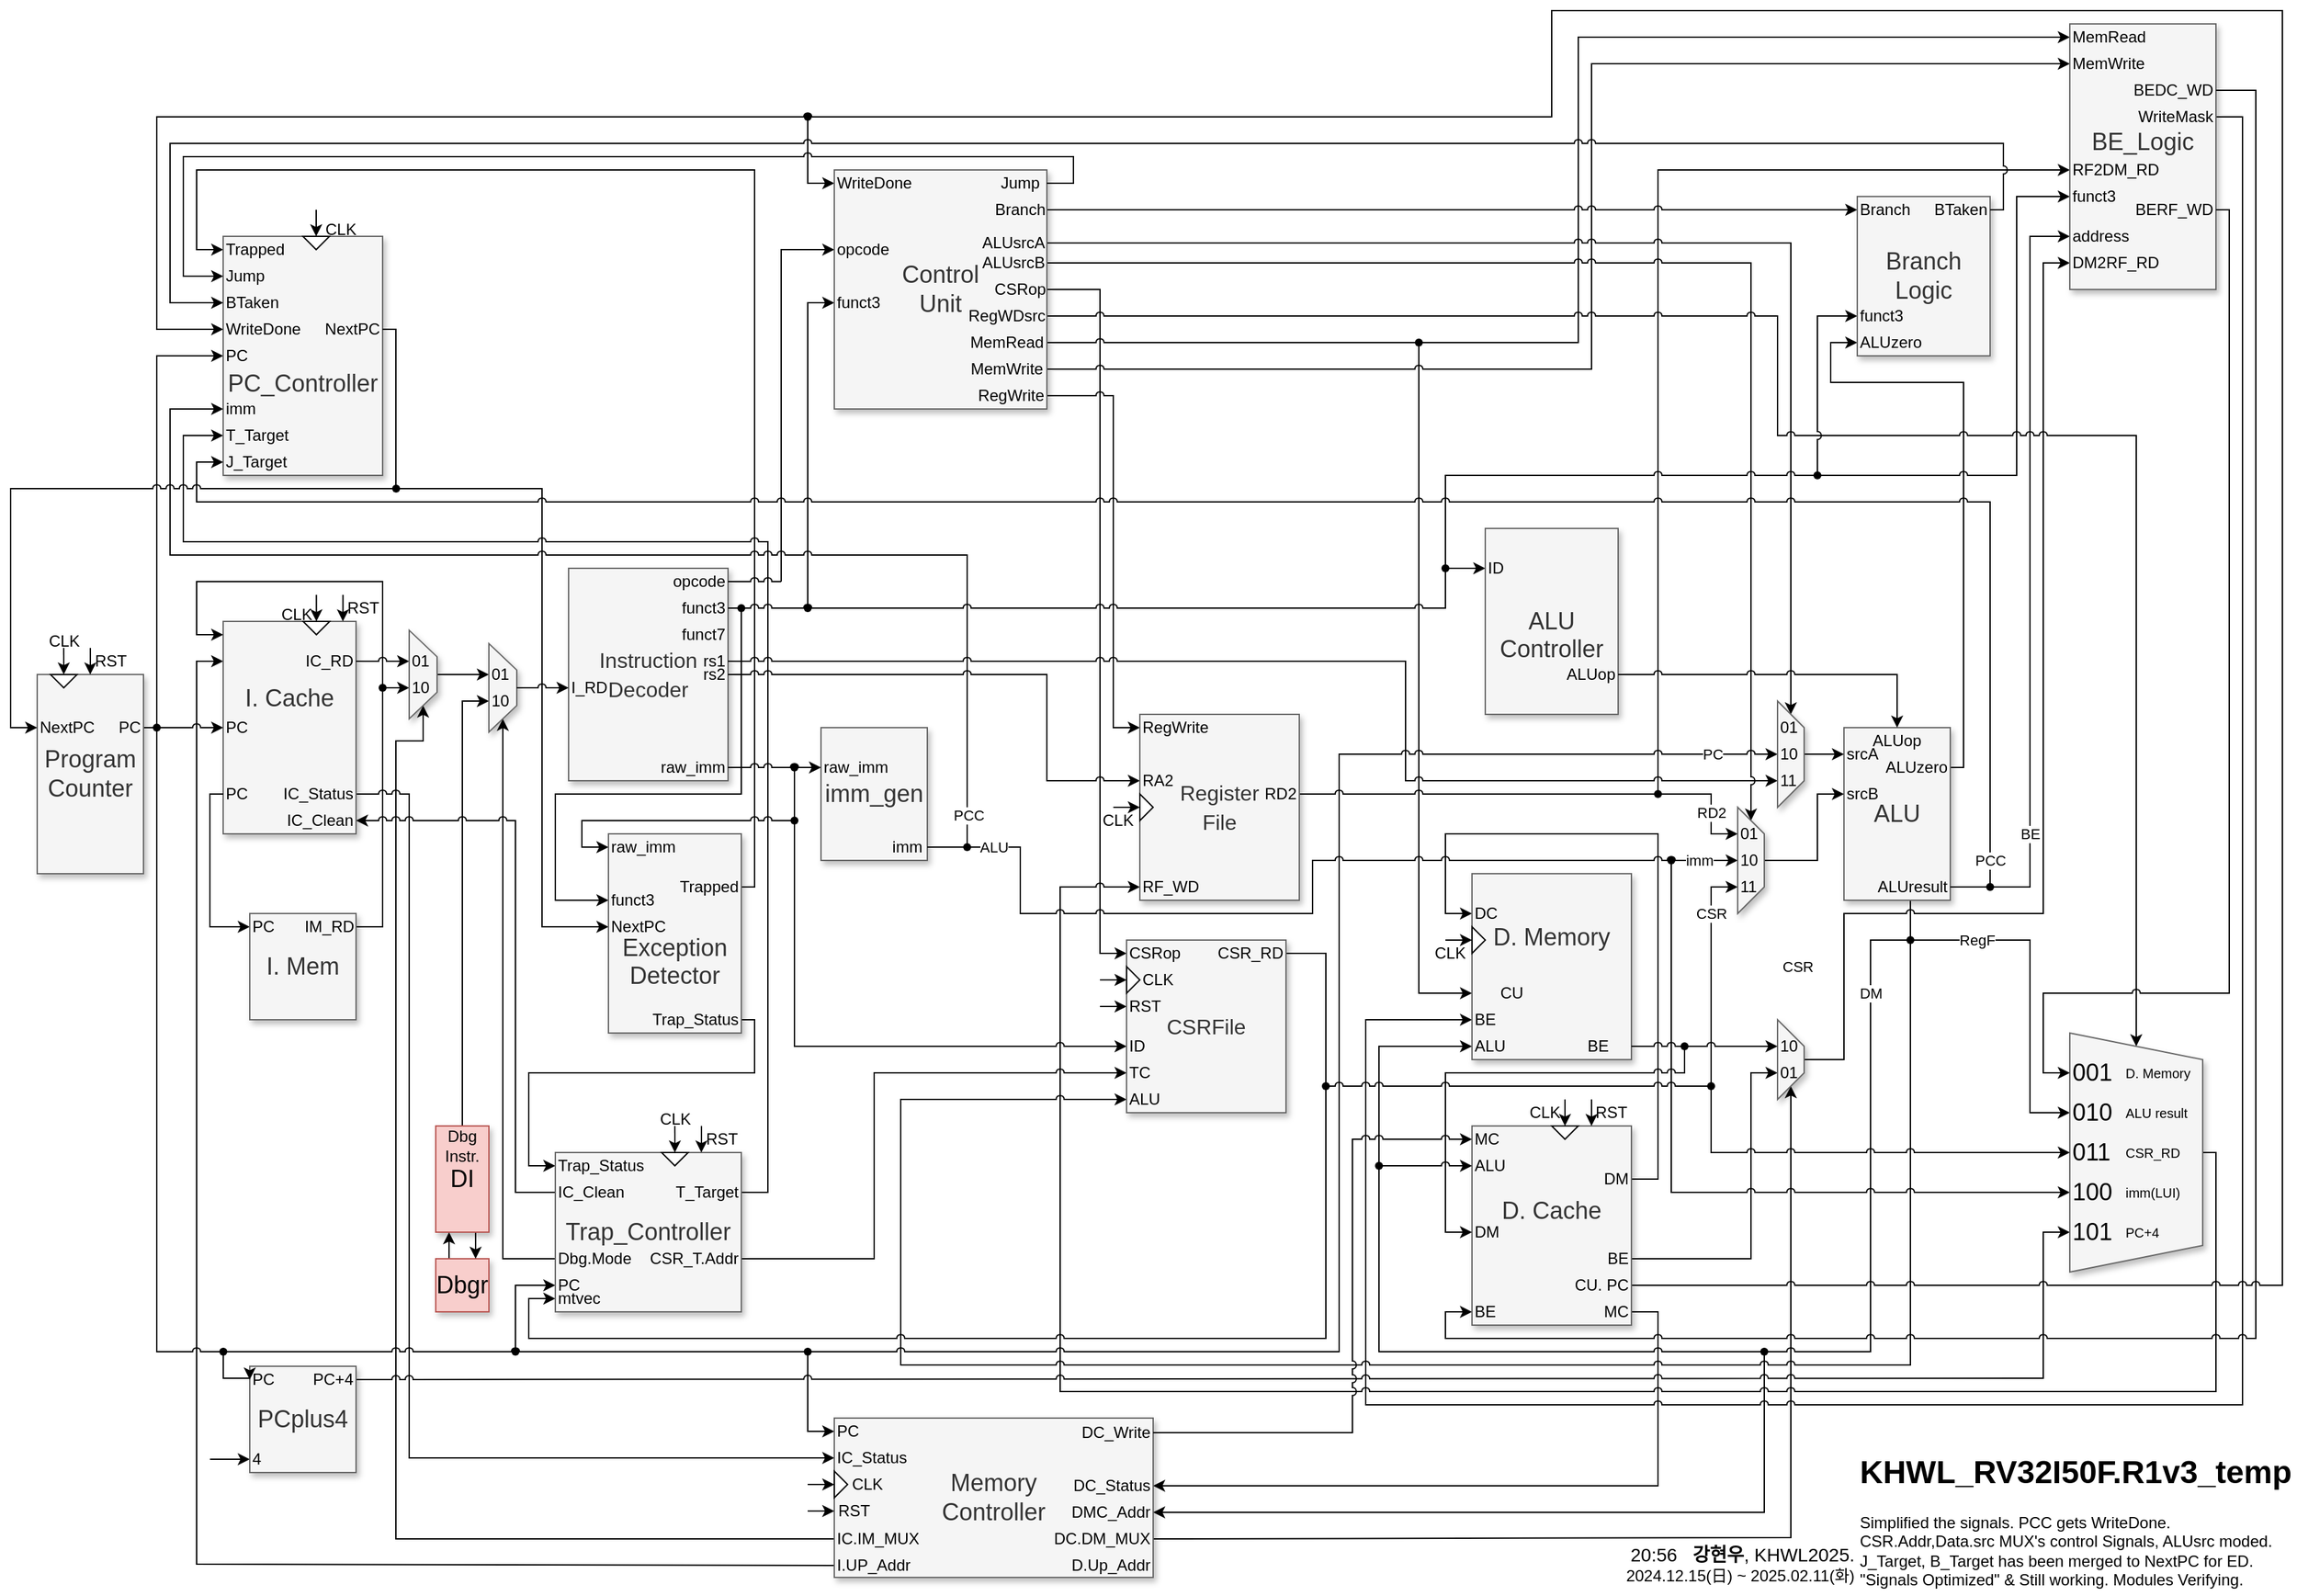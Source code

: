 <mxfile version="26.0.11">
  <diagram name="Main_Diagram" id="IyJyeaVujQpDEMYP9gq8">
    <mxGraphModel dx="1687" dy="913" grid="1" gridSize="10" guides="1" tooltips="1" connect="1" arrows="1" fold="1" page="1" pageScale="1.5" pageWidth="1169" pageHeight="827" background="none" math="0" shadow="0">
      <root>
        <mxCell id="rKWjRTj_p7avdpBBxaFx-0" style=";html=1;" />
        <mxCell id="rKWjRTj_p7avdpBBxaFx-1" style=";html=1;" parent="rKWjRTj_p7avdpBBxaFx-0" />
        <mxCell id="2qah6L-JXnj_yOIiIPdw-5" style="edgeStyle=orthogonalEdgeStyle;rounded=0;orthogonalLoop=1;jettySize=auto;html=1;entryX=0;entryY=0.5;entryDx=0;entryDy=0;" edge="1" parent="rKWjRTj_p7avdpBBxaFx-1" source="2qah6L-JXnj_yOIiIPdw-4" target="rKWjRTj_p7avdpBBxaFx-325">
          <mxGeometry relative="1" as="geometry">
            <Array as="points">
              <mxPoint x="620" y="170" />
            </Array>
          </mxGeometry>
        </mxCell>
        <mxCell id="QgethlyDFI8PXzep3qGH-33" style="edgeStyle=orthogonalEdgeStyle;rounded=0;orthogonalLoop=1;jettySize=auto;html=1;entryX=0;entryY=0.5;entryDx=0;entryDy=0;" parent="rKWjRTj_p7avdpBBxaFx-1" source="QgethlyDFI8PXzep3qGH-32" target="QgethlyDFI8PXzep3qGH-20" edge="1">
          <mxGeometry relative="1" as="geometry">
            <Array as="points">
              <mxPoint x="1300" y="700" />
            </Array>
          </mxGeometry>
        </mxCell>
        <mxCell id="QgethlyDFI8PXzep3qGH-34" value="CSR" style="edgeLabel;html=1;align=center;verticalAlign=middle;resizable=0;points=[];" parent="QgethlyDFI8PXzep3qGH-33" vertex="1" connectable="0">
          <mxGeometry x="0.546" relative="1" as="geometry">
            <mxPoint y="1" as="offset" />
          </mxGeometry>
        </mxCell>
        <mxCell id="QgethlyDFI8PXzep3qGH-5" style="edgeStyle=orthogonalEdgeStyle;rounded=0;orthogonalLoop=1;jettySize=auto;html=1;entryX=0;entryY=0.5;entryDx=0;entryDy=0;" parent="rKWjRTj_p7avdpBBxaFx-1" source="QgethlyDFI8PXzep3qGH-2" target="fp1y_YiQ6_L5Q2PSYjLp-0" edge="1">
          <mxGeometry relative="1" as="geometry">
            <Array as="points">
              <mxPoint x="420" y="400" />
              <mxPoint x="420" y="730" />
            </Array>
          </mxGeometry>
        </mxCell>
        <mxCell id="6SGfMAVqhEcrRElv5X5W-26" value="" style="edgeStyle=orthogonalEdgeStyle;rounded=0;orthogonalLoop=1;jettySize=auto;html=1;entryDx=0;entryDy=0;exitX=0.633;exitY=0.6;exitDx=0;exitDy=0;jumpStyle=arc;exitPerimeter=0;endArrow=none;startFill=0;" parent="rKWjRTj_p7avdpBBxaFx-1" edge="1">
          <mxGeometry relative="1" as="geometry">
            <mxPoint x="600" y="420" as="targetPoint" />
            <Array as="points">
              <mxPoint x="600" y="470" />
            </Array>
            <mxPoint x="600" y="470" as="sourcePoint" />
          </mxGeometry>
        </mxCell>
        <mxCell id="rKWjRTj_p7avdpBBxaFx-31" style="edgeStyle=orthogonalEdgeStyle;rounded=0;orthogonalLoop=1;jettySize=auto;html=1;entryX=0;entryY=0.5;entryDx=0;entryDy=0;exitDx=0;exitDy=0;jumpStyle=arc;exitPerimeter=0;" parent="rKWjRTj_p7avdpBBxaFx-1" target="rKWjRTj_p7avdpBBxaFx-313" edge="1">
          <mxGeometry relative="1" as="geometry">
            <mxPoint x="620.02" y="190" as="targetPoint" />
            <Array as="points">
              <mxPoint x="600" y="220" />
            </Array>
            <mxPoint x="600" y="420" as="sourcePoint" />
          </mxGeometry>
        </mxCell>
        <mxCell id="rKWjRTj_p7avdpBBxaFx-60" style="edgeStyle=orthogonalEdgeStyle;rounded=0;orthogonalLoop=1;jettySize=auto;html=1;entryX=0;entryY=0.5;entryDx=0;entryDy=0;jumpStyle=arc;" parent="rKWjRTj_p7avdpBBxaFx-1" source="rKWjRTj_p7avdpBBxaFx-47" target="rKWjRTj_p7avdpBBxaFx-321" edge="1">
          <mxGeometry relative="1" as="geometry">
            <Array as="points">
              <mxPoint x="620" y="260" />
            </Array>
          </mxGeometry>
        </mxCell>
        <mxCell id="6SGfMAVqhEcrRElv5X5W-5" style="edgeStyle=orthogonalEdgeStyle;rounded=0;orthogonalLoop=1;jettySize=auto;html=1;endArrow=classic;startFill=0;entryX=0;entryY=0.5;entryDx=0;entryDy=0;endFill=1;jumpStyle=arc;" parent="rKWjRTj_p7avdpBBxaFx-1" source="rKWjRTj_p7avdpBBxaFx-84" target="rKWjRTj_p7avdpBBxaFx-156" edge="1">
          <mxGeometry relative="1" as="geometry">
            <mxPoint x="330" y="870" as="targetPoint" />
            <Array as="points">
              <mxPoint x="400" y="1000" />
            </Array>
          </mxGeometry>
        </mxCell>
        <mxCell id="V5pcXlQyD0Isw3TOhVSA-0" style="edgeStyle=orthogonalEdgeStyle;rounded=0;orthogonalLoop=1;jettySize=auto;html=1;endArrow=none;startFill=0;" parent="rKWjRTj_p7avdpBBxaFx-1" source="rKWjRTj_p7avdpBBxaFx-97" target="rKWjRTj_p7avdpBBxaFx-19" edge="1">
          <mxGeometry relative="1" as="geometry" />
        </mxCell>
        <mxCell id="rKWjRTj_p7avdpBBxaFx-13" style="edgeStyle=orthogonalEdgeStyle;rounded=0;orthogonalLoop=1;jettySize=auto;html=1;entryX=0;entryY=0.5;entryDx=0;entryDy=0;jumpStyle=arc;exitX=1;exitY=0.5;exitDx=0;exitDy=0;" parent="rKWjRTj_p7avdpBBxaFx-1" source="rKWjRTj_p7avdpBBxaFx-137" target="rKWjRTj_p7avdpBBxaFx-136" edge="1">
          <mxGeometry relative="1" as="geometry">
            <Array as="points">
              <mxPoint x="580" y="700" />
              <mxPoint x="580" y="160" />
              <mxPoint x="160" y="160" />
              <mxPoint x="160" y="220" />
            </Array>
          </mxGeometry>
        </mxCell>
        <mxCell id="rKWjRTj_p7avdpBBxaFx-6" style="edgeStyle=orthogonalEdgeStyle;rounded=0;orthogonalLoop=1;jettySize=auto;html=1;entryX=0;entryY=0.5;entryDx=0;entryDy=0;jumpStyle=arc;exitX=1;exitY=0.5;exitDx=0;exitDy=0;" parent="rKWjRTj_p7avdpBBxaFx-1" source="rKWjRTj_p7avdpBBxaFx-157" target="rKWjRTj_p7avdpBBxaFx-117" edge="1">
          <mxGeometry relative="1" as="geometry">
            <Array as="points">
              <mxPoint x="590" y="930" />
              <mxPoint x="590" y="440" />
              <mxPoint x="150" y="440" />
              <mxPoint x="150" y="360" />
            </Array>
          </mxGeometry>
        </mxCell>
        <mxCell id="rKWjRTj_p7avdpBBxaFx-163" style="edgeStyle=orthogonalEdgeStyle;rounded=0;orthogonalLoop=1;jettySize=auto;html=1;entryX=1;entryY=0.5;entryDx=0;entryDy=0;" parent="rKWjRTj_p7avdpBBxaFx-1" source="rKWjRTj_p7avdpBBxaFx-162" target="rKWjRTj_p7avdpBBxaFx-285" edge="1">
          <mxGeometry relative="1" as="geometry" />
        </mxCell>
        <mxCell id="rKWjRTj_p7avdpBBxaFx-29" style="edgeStyle=orthogonalEdgeStyle;rounded=0;orthogonalLoop=1;jettySize=auto;html=1;entryX=0;entryY=0.5;entryDx=0;entryDy=0;" parent="rKWjRTj_p7avdpBBxaFx-1" source="rKWjRTj_p7avdpBBxaFx-46" target="rKWjRTj_p7avdpBBxaFx-112" edge="1">
          <mxGeometry relative="1" as="geometry">
            <Array as="points">
              <mxPoint x="130" y="300" />
            </Array>
          </mxGeometry>
        </mxCell>
        <mxCell id="rKWjRTj_p7avdpBBxaFx-74" style="edgeStyle=orthogonalEdgeStyle;rounded=0;orthogonalLoop=1;jettySize=auto;html=1;entryX=0;entryY=0.5;entryDx=0;entryDy=0;jumpStyle=arc;exitX=0;exitY=0.5;exitDx=0;exitDy=0;" parent="rKWjRTj_p7avdpBBxaFx-1" source="rKWjRTj_p7avdpBBxaFx-341" edge="1">
          <mxGeometry relative="1" as="geometry">
            <Array as="points">
              <mxPoint x="160" y="1210" />
              <mxPoint x="160" y="530" />
            </Array>
            <mxPoint x="180" y="530" as="targetPoint" />
          </mxGeometry>
        </mxCell>
        <mxCell id="rKWjRTj_p7avdpBBxaFx-2" style="edgeStyle=orthogonalEdgeStyle;rounded=0;orthogonalLoop=1;jettySize=auto;html=1;entryX=0;entryY=0.5;entryDx=0;entryDy=0;exitX=0.5;exitY=0;exitDx=0;exitDy=0;jumpStyle=arc;" parent="rKWjRTj_p7avdpBBxaFx-1" source="rKWjRTj_p7avdpBBxaFx-275" target="rKWjRTj_p7avdpBBxaFx-258" edge="1">
          <mxGeometry relative="1" as="geometry">
            <Array as="points">
              <mxPoint x="1400" y="830" />
              <mxPoint x="1400" y="720" />
              <mxPoint x="1550" y="720" />
              <mxPoint x="1550" y="230" />
            </Array>
          </mxGeometry>
        </mxCell>
        <mxCell id="rKWjRTj_p7avdpBBxaFx-3" style="edgeStyle=orthogonalEdgeStyle;rounded=0;orthogonalLoop=1;jettySize=auto;html=1;entryX=0;entryY=0.5;entryDx=0;entryDy=0;" parent="rKWjRTj_p7avdpBBxaFx-1" source="rKWjRTj_p7avdpBBxaFx-322" target="rKWjRTj_p7avdpBBxaFx-212" edge="1">
          <mxGeometry relative="1" as="geometry">
            <Array as="points">
              <mxPoint x="840" y="250" />
              <mxPoint x="840" y="750" />
            </Array>
          </mxGeometry>
        </mxCell>
        <mxCell id="rKWjRTj_p7avdpBBxaFx-9" style="edgeStyle=orthogonalEdgeStyle;rounded=0;orthogonalLoop=1;jettySize=auto;html=1;entryX=0;entryY=0.5;entryDx=0;entryDy=0;exitX=0.5;exitY=0;exitDx=0;exitDy=0;jumpStyle=arc;" parent="rKWjRTj_p7avdpBBxaFx-1" source="rKWjRTj_p7avdpBBxaFx-230" target="rKWjRTj_p7avdpBBxaFx-287" edge="1">
          <mxGeometry relative="1" as="geometry">
            <Array as="points">
              <mxPoint x="360" y="560" />
            </Array>
          </mxGeometry>
        </mxCell>
        <mxCell id="rKWjRTj_p7avdpBBxaFx-10" style="edgeStyle=orthogonalEdgeStyle;rounded=0;orthogonalLoop=1;jettySize=auto;html=1;entryX=0;entryY=0.5;entryDx=0;entryDy=0;jumpStyle=arc;" parent="rKWjRTj_p7avdpBBxaFx-1" source="rKWjRTj_p7avdpBBxaFx-111" target="rKWjRTj_p7avdpBBxaFx-259" edge="1">
          <mxGeometry relative="1" as="geometry">
            <Array as="points">
              <mxPoint x="1260" y="160" />
            </Array>
          </mxGeometry>
        </mxCell>
        <mxCell id="rKWjRTj_p7avdpBBxaFx-14" style="edgeStyle=orthogonalEdgeStyle;rounded=0;orthogonalLoop=1;jettySize=auto;html=1;entryX=0;entryY=0.5;entryDx=0;entryDy=0;jumpStyle=arc;exitX=1;exitY=0.5;exitDx=0;exitDy=0;" parent="rKWjRTj_p7avdpBBxaFx-1" source="rKWjRTj_p7avdpBBxaFx-130" target="rKWjRTj_p7avdpBBxaFx-304" edge="1">
          <mxGeometry relative="1" as="geometry">
            <Array as="points">
              <mxPoint x="1260" y="920" />
              <mxPoint x="1260" y="660" />
              <mxPoint x="1100" y="660" />
              <mxPoint x="1100" y="720" />
            </Array>
          </mxGeometry>
        </mxCell>
        <mxCell id="rKWjRTj_p7avdpBBxaFx-15" style="edgeStyle=orthogonalEdgeStyle;rounded=0;orthogonalLoop=1;jettySize=auto;html=1;entryX=0;entryY=0.5;entryDx=0;entryDy=0;jumpStyle=arc;" parent="rKWjRTj_p7avdpBBxaFx-1" source="rKWjRTj_p7avdpBBxaFx-51" target="rKWjRTj_p7avdpBBxaFx-298" edge="1">
          <mxGeometry relative="1" as="geometry">
            <Array as="points">
              <mxPoint x="1080" y="340" />
              <mxPoint x="1080" y="760" />
            </Array>
          </mxGeometry>
        </mxCell>
        <mxCell id="rKWjRTj_p7avdpBBxaFx-18" value="&lt;div&gt;&lt;br&gt;&lt;/div&gt;&lt;div&gt;&lt;br&gt;&lt;/div&gt;PC_Controller" style="whiteSpace=wrap;html=1;shadow=1;fontSize=18;fillColor=#f5f5f5;strokeColor=#666666;fontColor=#333333;" parent="rKWjRTj_p7avdpBBxaFx-1" vertex="1">
          <mxGeometry x="180" y="210" width="120" height="180" as="geometry" />
        </mxCell>
        <mxCell id="DWYiua4rObmU89wduKeO-1" style="edgeStyle=orthogonalEdgeStyle;rounded=0;orthogonalLoop=1;jettySize=auto;html=1;entryX=0;entryY=0.5;entryDx=0;entryDy=0;jumpStyle=arc;" parent="rKWjRTj_p7avdpBBxaFx-1" source="DWYiua4rObmU89wduKeO-0" target="rKWjRTj_p7avdpBBxaFx-114" edge="1">
          <mxGeometry relative="1" as="geometry">
            <Array as="points">
              <mxPoint x="740" y="450" />
              <mxPoint x="140" y="450" />
              <mxPoint x="140" y="340" />
            </Array>
          </mxGeometry>
        </mxCell>
        <mxCell id="DWYiua4rObmU89wduKeO-4" value="PCC" style="edgeLabel;html=1;align=center;verticalAlign=middle;resizable=0;points=[];" parent="DWYiua4rObmU89wduKeO-1" vertex="1" connectable="0">
          <mxGeometry x="-0.951" y="-1" relative="1" as="geometry">
            <mxPoint as="offset" />
          </mxGeometry>
        </mxCell>
        <mxCell id="rKWjRTj_p7avdpBBxaFx-19" value="" style="shape=waypoint;sketch=0;size=6;pointerEvents=1;points=[];fillColor=none;resizable=0;rotatable=0;perimeter=centerPerimeter;snapToPoint=1;" parent="rKWjRTj_p7avdpBBxaFx-1" vertex="1">
          <mxGeometry x="1440" y="730" width="20" height="20" as="geometry" />
        </mxCell>
        <mxCell id="rKWjRTj_p7avdpBBxaFx-21" style="edgeStyle=orthogonalEdgeStyle;rounded=0;orthogonalLoop=1;jettySize=auto;html=1;entryX=1;entryY=0.5;entryDx=0;entryDy=0;jumpStyle=arc;exitX=1;exitY=0.5;exitDx=0;exitDy=0;" parent="rKWjRTj_p7avdpBBxaFx-1" source="rKWjRTj_p7avdpBBxaFx-345" target="rKWjRTj_p7avdpBBxaFx-275" edge="1">
          <mxGeometry relative="1" as="geometry">
            <mxPoint x="827.08" y="1124" as="sourcePoint" />
            <mxPoint x="1520.08" y="125" as="targetPoint" />
            <Array as="points">
              <mxPoint x="1360" y="1190" />
            </Array>
          </mxGeometry>
        </mxCell>
        <mxCell id="rKWjRTj_p7avdpBBxaFx-22" style="edgeStyle=orthogonalEdgeStyle;rounded=0;orthogonalLoop=1;jettySize=auto;html=1;entryX=1;entryY=0.5;entryDx=0;entryDy=0;fontSize=12;startSize=6;endSize=6;jumpStyle=arc;" parent="rKWjRTj_p7avdpBBxaFx-1" source="rKWjRTj_p7avdpBBxaFx-89" target="rKWjRTj_p7avdpBBxaFx-347" edge="1">
          <mxGeometry relative="1" as="geometry">
            <Array as="points">
              <mxPoint x="1340" y="1171" />
            </Array>
          </mxGeometry>
        </mxCell>
        <mxCell id="rKWjRTj_p7avdpBBxaFx-23" style="edgeStyle=orthogonalEdgeStyle;rounded=0;orthogonalLoop=1;jettySize=auto;html=1;entryX=1;entryY=0.5;entryDx=0;entryDy=0;jumpStyle=arc;exitX=1;exitY=0.5;exitDx=0;exitDy=0;" parent="rKWjRTj_p7avdpBBxaFx-1" source="rKWjRTj_p7avdpBBxaFx-126" target="rKWjRTj_p7avdpBBxaFx-344" edge="1">
          <mxGeometry relative="1" as="geometry">
            <Array as="points">
              <mxPoint x="1260" y="1020" />
              <mxPoint x="1260" y="1151" />
            </Array>
          </mxGeometry>
        </mxCell>
        <mxCell id="rKWjRTj_p7avdpBBxaFx-24" style="edgeStyle=orthogonalEdgeStyle;rounded=0;orthogonalLoop=1;jettySize=auto;html=1;entryX=1;entryY=0.5;entryDx=0;entryDy=0;exitX=0;exitY=0.5;exitDx=0;exitDy=0;" parent="rKWjRTj_p7avdpBBxaFx-1" source="rKWjRTj_p7avdpBBxaFx-343" target="rKWjRTj_p7avdpBBxaFx-288" edge="1">
          <mxGeometry relative="1" as="geometry">
            <mxPoint x="310.08" y="590" as="targetPoint" />
            <Array as="points">
              <mxPoint x="310" y="1140" />
              <mxPoint x="310" y="590" />
              <mxPoint x="330" y="590" />
              <mxPoint x="330" y="560" />
            </Array>
          </mxGeometry>
        </mxCell>
        <mxCell id="rKWjRTj_p7avdpBBxaFx-25" style="edgeStyle=orthogonalEdgeStyle;rounded=0;orthogonalLoop=1;jettySize=auto;html=1;entryX=0;entryY=0.5;entryDx=0;entryDy=0;exitX=1;exitY=0.5;exitDx=0;exitDy=0;" parent="rKWjRTj_p7avdpBBxaFx-1" source="rKWjRTj_p7avdpBBxaFx-178" target="rKWjRTj_p7avdpBBxaFx-290" edge="1">
          <mxGeometry relative="1" as="geometry">
            <Array as="points">
              <mxPoint x="300" y="730" />
              <mxPoint x="300" y="550" />
            </Array>
          </mxGeometry>
        </mxCell>
        <mxCell id="rKWjRTj_p7avdpBBxaFx-26" style="edgeStyle=orthogonalEdgeStyle;rounded=0;orthogonalLoop=1;jettySize=auto;html=1;jumpStyle=arc;exitX=1;exitY=0.5;exitDx=0;exitDy=0;entryX=0;entryY=0.5;entryDx=0;entryDy=0;" parent="rKWjRTj_p7avdpBBxaFx-1" source="rKWjRTj_p7avdpBBxaFx-70" target="rKWjRTj_p7avdpBBxaFx-342" edge="1">
          <mxGeometry relative="1" as="geometry">
            <Array as="points">
              <mxPoint x="320" y="630" />
              <mxPoint x="320" y="1130" />
            </Array>
            <mxPoint x="550" y="1120" as="targetPoint" />
          </mxGeometry>
        </mxCell>
        <mxCell id="rKWjRTj_p7avdpBBxaFx-27" style="edgeStyle=orthogonalEdgeStyle;rounded=0;orthogonalLoop=1;jettySize=auto;html=1;entryX=0;entryY=0.5;entryDx=0;entryDy=0;jumpStyle=arc;exitX=0.688;exitY=0.716;exitDx=0;exitDy=0;exitPerimeter=0;" parent="rKWjRTj_p7avdpBBxaFx-1" source="6SGfMAVqhEcrRElv5X5W-4" target="rKWjRTj_p7avdpBBxaFx-340" edge="1">
          <mxGeometry relative="1" as="geometry">
            <Array as="points">
              <mxPoint x="620" y="1050" />
              <mxPoint x="620" y="1131" />
            </Array>
            <mxPoint x="330" y="870" as="sourcePoint" />
          </mxGeometry>
        </mxCell>
        <mxCell id="rKWjRTj_p7avdpBBxaFx-30" style="edgeStyle=orthogonalEdgeStyle;rounded=0;orthogonalLoop=1;jettySize=auto;html=1;entryX=0;entryY=0.5;entryDx=0;entryDy=0;jumpStyle=arc;exitX=1;exitY=0.5;exitDx=0;exitDy=0;" parent="rKWjRTj_p7avdpBBxaFx-1" source="rKWjRTj_p7avdpBBxaFx-100" target="rKWjRTj_p7avdpBBxaFx-248" edge="1">
          <mxGeometry relative="1" as="geometry">
            <Array as="points">
              <mxPoint x="1490" y="610" />
              <mxPoint x="1490" y="320" />
              <mxPoint x="1390" y="320" />
              <mxPoint x="1390" y="290" />
            </Array>
          </mxGeometry>
        </mxCell>
        <mxCell id="rKWjRTj_p7avdpBBxaFx-32" style="edgeStyle=orthogonalEdgeStyle;rounded=0;orthogonalLoop=1;jettySize=auto;html=1;entryX=1;entryY=0.5;entryDx=0;entryDy=0;jumpStyle=arc;exitX=0;exitY=0.25;exitDx=0;exitDy=0;" parent="rKWjRTj_p7avdpBBxaFx-1" source="rKWjRTj_p7avdpBBxaFx-154" target="rKWjRTj_p7avdpBBxaFx-71" edge="1">
          <mxGeometry relative="1" as="geometry">
            <Array as="points">
              <mxPoint x="400" y="930" />
              <mxPoint x="400" y="650" />
            </Array>
          </mxGeometry>
        </mxCell>
        <mxCell id="rKWjRTj_p7avdpBBxaFx-34" value="&lt;h1 style=&quot;margin-top: 0px;&quot;&gt;KHWL_RV32I50F.R1v3_temp&lt;/h1&gt;&lt;p&gt;&lt;span style=&quot;background-color: transparent;&quot;&gt;Simplified the signals.&amp;nbsp;&lt;/span&gt;&lt;span style=&quot;background-color: transparent;&quot;&gt;PCC gets WriteDone.&amp;nbsp;&lt;br&gt;&lt;/span&gt;&lt;span style=&quot;background-color: transparent;&quot;&gt;CSR.Addr,Data.src MUX&#39;s control Signals, ALUsrc moded.&lt;br&gt;&lt;/span&gt;&lt;span style=&quot;background-color: transparent;&quot;&gt;J_Target, B_Target has been merged to NextPC for ED.&lt;br&gt;&lt;/span&gt;&lt;span style=&quot;background-color: transparent;&quot;&gt;&quot;Signals Optimized&quot; &amp;amp; Still working.&lt;/span&gt;&lt;span style=&quot;background-color: transparent;&quot;&gt;&amp;nbsp;Modules Verifying.&amp;nbsp;&lt;/span&gt;&lt;/p&gt;&lt;p&gt;&lt;/p&gt;&lt;p&gt;&lt;/p&gt;" style="text;html=1;whiteSpace=wrap;overflow=hidden;rounded=0;" parent="rKWjRTj_p7avdpBBxaFx-1" vertex="1">
          <mxGeometry x="1410" y="1120" width="330" height="110" as="geometry" />
        </mxCell>
        <mxCell id="rKWjRTj_p7avdpBBxaFx-35" value="&lt;div style=&quot;&quot;&gt;&lt;span style=&quot;font-size: 14px; background-color: transparent;&quot;&gt;20:56&lt;/span&gt;&lt;b style=&quot;font-size: 14px; background-color: transparent;&quot;&gt;&amp;nbsp; &amp;nbsp;강현우&lt;/b&gt;&lt;span style=&quot;font-size: 14px; background-color: transparent;&quot;&gt;, KHWL2025.&lt;/span&gt;&lt;/div&gt;&lt;span style=&quot;&quot;&gt;&lt;div style=&quot;&quot;&gt;&lt;span style=&quot;background-color: transparent;&quot;&gt;2024.12.15(日) ~ 2025.02.11(화)&lt;/span&gt;&lt;/div&gt;&lt;/span&gt;" style="text;html=1;align=right;verticalAlign=middle;whiteSpace=wrap;rounded=0;" parent="rKWjRTj_p7avdpBBxaFx-1" vertex="1">
          <mxGeometry x="1230" y="1190" width="180" height="40" as="geometry" />
        </mxCell>
        <mxCell id="rKWjRTj_p7avdpBBxaFx-41" style="edgeStyle=orthogonalEdgeStyle;rounded=0;orthogonalLoop=1;jettySize=auto;html=1;entryX=0;entryY=0.5;entryDx=0;entryDy=0;jumpStyle=arc;jumpSize=7;" parent="rKWjRTj_p7avdpBBxaFx-1" source="rKWjRTj_p7avdpBBxaFx-53" target="rKWjRTj_p7avdpBBxaFx-260" edge="1">
          <mxGeometry relative="1" as="geometry">
            <Array as="points">
              <mxPoint x="1540" y="700" />
              <mxPoint x="1540" y="210" />
            </Array>
            <mxPoint x="1500.08" y="730" as="sourcePoint" />
          </mxGeometry>
        </mxCell>
        <mxCell id="rKWjRTj_p7avdpBBxaFx-42" value="BE" style="edgeLabel;html=1;align=center;verticalAlign=middle;resizable=0;points=[];" parent="rKWjRTj_p7avdpBBxaFx-41" vertex="1" connectable="0">
          <mxGeometry relative="1" as="geometry">
            <mxPoint y="205" as="offset" />
          </mxGeometry>
        </mxCell>
        <mxCell id="rKWjRTj_p7avdpBBxaFx-44" style="edgeStyle=orthogonalEdgeStyle;rounded=0;orthogonalLoop=1;jettySize=auto;html=1;entryX=0;entryY=0.5;entryDx=0;entryDy=0;exitX=1;exitY=0.5;exitDx=0;exitDy=0;jumpStyle=arc;" parent="rKWjRTj_p7avdpBBxaFx-1" source="rKWjRTj_p7avdpBBxaFx-262" target="rKWjRTj_p7avdpBBxaFx-300" edge="1">
          <mxGeometry relative="1" as="geometry">
            <Array as="points">
              <mxPoint x="1700" y="120" />
              <mxPoint x="1700" y="1090" />
              <mxPoint x="1040" y="1090" />
              <mxPoint x="1040" y="800" />
            </Array>
          </mxGeometry>
        </mxCell>
        <mxCell id="rKWjRTj_p7avdpBBxaFx-46" value="" style="shape=waypoint;sketch=0;size=6;pointerEvents=1;points=[];fillColor=none;resizable=0;rotatable=0;perimeter=centerPerimeter;snapToPoint=1;" parent="rKWjRTj_p7avdpBBxaFx-1" vertex="1">
          <mxGeometry x="120" y="570" width="20" height="20" as="geometry" />
        </mxCell>
        <mxCell id="rKWjRTj_p7avdpBBxaFx-47" value="" style="shape=waypoint;sketch=0;size=6;pointerEvents=1;points=[];fillColor=none;resizable=0;rotatable=0;perimeter=centerPerimeter;snapToPoint=1;" parent="rKWjRTj_p7avdpBBxaFx-1" vertex="1">
          <mxGeometry x="610" y="480" width="20" height="20" as="geometry" />
        </mxCell>
        <mxCell id="rKWjRTj_p7avdpBBxaFx-49" value="" style="shape=waypoint;sketch=0;size=6;pointerEvents=1;points=[];fillColor=none;resizable=0;rotatable=0;perimeter=centerPerimeter;snapToPoint=1;" parent="rKWjRTj_p7avdpBBxaFx-1" vertex="1">
          <mxGeometry x="1090" y="450" width="20" height="20" as="geometry" />
        </mxCell>
        <mxCell id="rKWjRTj_p7avdpBBxaFx-53" value="" style="shape=waypoint;sketch=0;size=6;pointerEvents=1;points=[];fillColor=none;resizable=0;rotatable=0;perimeter=centerPerimeter;snapToPoint=1;" parent="rKWjRTj_p7avdpBBxaFx-1" vertex="1">
          <mxGeometry x="1500" y="690" width="20" height="20" as="geometry" />
        </mxCell>
        <mxCell id="rKWjRTj_p7avdpBBxaFx-56" style="edgeStyle=orthogonalEdgeStyle;rounded=0;orthogonalLoop=1;jettySize=auto;html=1;entryX=0;entryY=0.5;entryDx=0;entryDy=0;jumpStyle=arc;" parent="rKWjRTj_p7avdpBBxaFx-1" source="rKWjRTj_p7avdpBBxaFx-57" target="rKWjRTj_p7avdpBBxaFx-257" edge="1">
          <mxGeometry relative="1" as="geometry">
            <Array as="points">
              <mxPoint x="1530" y="390" />
              <mxPoint x="1530" y="180" />
            </Array>
          </mxGeometry>
        </mxCell>
        <mxCell id="rKWjRTj_p7avdpBBxaFx-57" value="" style="shape=waypoint;sketch=0;size=6;pointerEvents=1;points=[];fillColor=none;resizable=0;rotatable=0;perimeter=centerPerimeter;snapToPoint=1;" parent="rKWjRTj_p7avdpBBxaFx-1" vertex="1">
          <mxGeometry x="1370" y="380" width="20" height="20" as="geometry" />
        </mxCell>
        <mxCell id="rKWjRTj_p7avdpBBxaFx-63" value="" style="group" parent="rKWjRTj_p7avdpBBxaFx-1" vertex="1" connectable="0">
          <mxGeometry x="180" y="500" width="100" height="160" as="geometry" />
        </mxCell>
        <mxCell id="rKWjRTj_p7avdpBBxaFx-64" value="I. Cache&lt;div&gt;&lt;br&gt;&lt;/div&gt;&lt;div&gt;&lt;br&gt;&lt;/div&gt;" style="whiteSpace=wrap;html=1;shadow=1;fontSize=18;fillColor=#f5f5f5;strokeColor=#666666;fontColor=#333333;" parent="rKWjRTj_p7avdpBBxaFx-63" vertex="1">
          <mxGeometry width="100" height="160" as="geometry" />
        </mxCell>
        <mxCell id="rKWjRTj_p7avdpBBxaFx-65" value="PC" style="text;html=1;align=left;verticalAlign=middle;whiteSpace=wrap;rounded=0;" parent="rKWjRTj_p7avdpBBxaFx-63" vertex="1">
          <mxGeometry y="70" width="20" height="20" as="geometry" />
        </mxCell>
        <mxCell id="rKWjRTj_p7avdpBBxaFx-66" value="IC_RD" style="text;html=1;align=center;verticalAlign=middle;whiteSpace=wrap;rounded=0;" parent="rKWjRTj_p7avdpBBxaFx-63" vertex="1">
          <mxGeometry x="60" y="20" width="40" height="20" as="geometry" />
        </mxCell>
        <mxCell id="rKWjRTj_p7avdpBBxaFx-69" value="PC" style="text;html=1;align=left;verticalAlign=middle;whiteSpace=wrap;rounded=0;" parent="rKWjRTj_p7avdpBBxaFx-63" vertex="1">
          <mxGeometry y="120" width="20" height="20" as="geometry" />
        </mxCell>
        <mxCell id="rKWjRTj_p7avdpBBxaFx-70" value="IC_Status" style="text;html=1;align=right;verticalAlign=middle;whiteSpace=wrap;rounded=0;" parent="rKWjRTj_p7avdpBBxaFx-63" vertex="1">
          <mxGeometry x="30" y="120" width="70" height="20" as="geometry" />
        </mxCell>
        <mxCell id="rKWjRTj_p7avdpBBxaFx-71" value="IC_Clean" style="text;html=1;align=right;verticalAlign=middle;whiteSpace=wrap;rounded=0;container=0;" parent="rKWjRTj_p7avdpBBxaFx-63" vertex="1">
          <mxGeometry x="30" y="140" width="70" height="20" as="geometry" />
        </mxCell>
        <mxCell id="rKWjRTj_p7avdpBBxaFx-73" value="" style="edgeStyle=orthogonalEdgeStyle;rounded=0;orthogonalLoop=1;jettySize=auto;html=1;entryX=0;entryY=0.5;entryDx=0;entryDy=0;jumpStyle=arc;exitX=1;exitY=0.5;exitDx=0;exitDy=0;" parent="rKWjRTj_p7avdpBBxaFx-1" source="rKWjRTj_p7avdpBBxaFx-221" target="rKWjRTj_p7avdpBBxaFx-65" edge="1">
          <mxGeometry relative="1" as="geometry">
            <mxPoint x="140" y="600" as="sourcePoint" />
          </mxGeometry>
        </mxCell>
        <mxCell id="rKWjRTj_p7avdpBBxaFx-81" value="" style="shape=waypoint;sketch=0;size=6;pointerEvents=1;points=[];fillColor=none;resizable=0;rotatable=0;perimeter=centerPerimeter;snapToPoint=1;" parent="rKWjRTj_p7avdpBBxaFx-1" vertex="1">
          <mxGeometry x="290" y="540" width="20" height="20" as="geometry" />
        </mxCell>
        <mxCell id="rKWjRTj_p7avdpBBxaFx-82" style="edgeStyle=orthogonalEdgeStyle;rounded=0;orthogonalLoop=1;jettySize=auto;html=1;entryX=0;entryY=0.5;entryDx=0;entryDy=0;" parent="rKWjRTj_p7avdpBBxaFx-1" source="rKWjRTj_p7avdpBBxaFx-69" target="rKWjRTj_p7avdpBBxaFx-177" edge="1">
          <mxGeometry relative="1" as="geometry">
            <mxPoint x="180.08" y="730" as="targetPoint" />
            <Array as="points">
              <mxPoint x="170" y="630" />
              <mxPoint x="170" y="730" />
            </Array>
          </mxGeometry>
        </mxCell>
        <mxCell id="rKWjRTj_p7avdpBBxaFx-83" style="edgeStyle=orthogonalEdgeStyle;rounded=0;orthogonalLoop=1;jettySize=auto;html=1;entryX=0;entryY=0.5;entryDx=0;entryDy=0;jumpStyle=arc;" parent="rKWjRTj_p7avdpBBxaFx-1" source="rKWjRTj_p7avdpBBxaFx-81" edge="1">
          <mxGeometry relative="1" as="geometry">
            <Array as="points">
              <mxPoint x="300" y="470" />
              <mxPoint x="160" y="470" />
              <mxPoint x="160" y="510" />
            </Array>
            <mxPoint x="180" y="510" as="targetPoint" />
          </mxGeometry>
        </mxCell>
        <mxCell id="rKWjRTj_p7avdpBBxaFx-84" value="" style="shape=waypoint;sketch=0;size=6;pointerEvents=1;points=[];fillColor=none;resizable=0;rotatable=0;perimeter=centerPerimeter;snapToPoint=1;" parent="rKWjRTj_p7avdpBBxaFx-1" vertex="1">
          <mxGeometry x="390" y="1040" width="20" height="20" as="geometry" />
        </mxCell>
        <mxCell id="rKWjRTj_p7avdpBBxaFx-85" value="" style="shape=waypoint;sketch=0;size=6;pointerEvents=1;points=[];fillColor=none;resizable=0;rotatable=0;perimeter=centerPerimeter;snapToPoint=1;" parent="rKWjRTj_p7avdpBBxaFx-1" vertex="1">
          <mxGeometry x="1040" y="900" width="20" height="20" as="geometry" />
        </mxCell>
        <mxCell id="rKWjRTj_p7avdpBBxaFx-86" value="" style="shape=waypoint;sketch=0;size=6;pointerEvents=1;points=[];fillColor=none;resizable=0;rotatable=0;perimeter=centerPerimeter;snapToPoint=1;" parent="rKWjRTj_p7avdpBBxaFx-1" vertex="1">
          <mxGeometry x="1270" y="810" width="20" height="20" as="geometry" />
        </mxCell>
        <mxCell id="rKWjRTj_p7avdpBBxaFx-87" style="edgeStyle=orthogonalEdgeStyle;rounded=0;orthogonalLoop=1;jettySize=auto;html=1;entryX=0;entryY=0.5;entryDx=0;entryDy=0;jumpStyle=arc;" parent="rKWjRTj_p7avdpBBxaFx-1" source="rKWjRTj_p7avdpBBxaFx-19" target="rKWjRTj_p7avdpBBxaFx-296" edge="1">
          <mxGeometry relative="1" as="geometry">
            <Array as="points">
              <mxPoint x="1420" y="740" />
              <mxPoint x="1420" y="1050" />
              <mxPoint x="1050" y="1050" />
              <mxPoint x="1050" y="820" />
            </Array>
            <mxPoint x="1410.08" y="730" as="sourcePoint" />
          </mxGeometry>
        </mxCell>
        <mxCell id="rKWjRTj_p7avdpBBxaFx-88" value="DM" style="edgeLabel;html=1;align=center;verticalAlign=middle;resizable=0;points=[];" parent="rKWjRTj_p7avdpBBxaFx-87" vertex="1" connectable="0">
          <mxGeometry relative="1" as="geometry">
            <mxPoint x="165" y="-270" as="offset" />
          </mxGeometry>
        </mxCell>
        <mxCell id="rKWjRTj_p7avdpBBxaFx-89" value="" style="shape=waypoint;sketch=0;size=6;pointerEvents=1;points=[];fillColor=none;resizable=0;rotatable=0;perimeter=centerPerimeter;snapToPoint=1;" parent="rKWjRTj_p7avdpBBxaFx-1" vertex="1">
          <mxGeometry x="1330" y="1040" width="20" height="20" as="geometry" />
        </mxCell>
        <mxCell id="rKWjRTj_p7avdpBBxaFx-92" style="edgeStyle=orthogonalEdgeStyle;rounded=0;orthogonalLoop=1;jettySize=auto;html=1;entryX=0;entryY=0.5;entryDx=0;entryDy=0;exitX=1;exitY=0.5;exitDx=0;exitDy=0;jumpStyle=arc;" parent="rKWjRTj_p7avdpBBxaFx-1" source="rKWjRTj_p7avdpBBxaFx-125" target="rKWjRTj_p7avdpBBxaFx-277" edge="1">
          <mxGeometry relative="1" as="geometry">
            <Array as="points">
              <mxPoint x="1330" y="980" />
              <mxPoint x="1330" y="840" />
            </Array>
          </mxGeometry>
        </mxCell>
        <mxCell id="rKWjRTj_p7avdpBBxaFx-94" value="" style="group" parent="rKWjRTj_p7avdpBBxaFx-1" vertex="1" connectable="0">
          <mxGeometry x="1400" y="580" width="80" height="130" as="geometry" />
        </mxCell>
        <mxCell id="rKWjRTj_p7avdpBBxaFx-95" value="ALU" style="whiteSpace=wrap;html=1;shadow=1;fontSize=18;fillColor=#f5f5f5;strokeColor=#666666;resizeWidth=0;comic=0;rotatable=1;treeFolding=0;collapsible=0;dropTarget=0;container=0;noLabel=0;portConstraintRotation=0;fontColor=#333333;" parent="rKWjRTj_p7avdpBBxaFx-94" vertex="1">
          <mxGeometry width="80" height="130" as="geometry" />
        </mxCell>
        <mxCell id="rKWjRTj_p7avdpBBxaFx-96" value="ALUop" style="text;html=1;align=center;verticalAlign=middle;whiteSpace=wrap;rounded=0;container=0;" parent="rKWjRTj_p7avdpBBxaFx-94" vertex="1">
          <mxGeometry x="20" width="40" height="20" as="geometry" />
        </mxCell>
        <mxCell id="rKWjRTj_p7avdpBBxaFx-97" value="ALUresult" style="text;html=1;align=right;verticalAlign=middle;whiteSpace=wrap;rounded=0;container=0;" parent="rKWjRTj_p7avdpBBxaFx-94" vertex="1">
          <mxGeometry x="20" y="110" width="60" height="20" as="geometry" />
        </mxCell>
        <mxCell id="rKWjRTj_p7avdpBBxaFx-98" value="srcA" style="text;html=1;align=left;verticalAlign=middle;whiteSpace=wrap;rounded=0;container=0;" parent="rKWjRTj_p7avdpBBxaFx-94" vertex="1">
          <mxGeometry y="10" width="30" height="20" as="geometry" />
        </mxCell>
        <mxCell id="rKWjRTj_p7avdpBBxaFx-99" value="srcB" style="text;html=1;align=left;verticalAlign=middle;whiteSpace=wrap;rounded=0;container=0;" parent="rKWjRTj_p7avdpBBxaFx-94" vertex="1">
          <mxGeometry y="40" width="30" height="20" as="geometry" />
        </mxCell>
        <mxCell id="rKWjRTj_p7avdpBBxaFx-100" value="ALUzero" style="text;html=1;align=right;verticalAlign=middle;whiteSpace=wrap;rounded=0;container=0;" parent="rKWjRTj_p7avdpBBxaFx-94" vertex="1">
          <mxGeometry x="30" y="20" width="50" height="20" as="geometry" />
        </mxCell>
        <mxCell id="rKWjRTj_p7avdpBBxaFx-101" value="J_Target" style="text;html=1;align=left;verticalAlign=middle;whiteSpace=wrap;rounded=0;" parent="rKWjRTj_p7avdpBBxaFx-1" vertex="1">
          <mxGeometry x="180" y="370" width="50" height="20" as="geometry" />
        </mxCell>
        <mxCell id="rKWjRTj_p7avdpBBxaFx-104" style="edgeStyle=orthogonalEdgeStyle;rounded=0;orthogonalLoop=1;jettySize=auto;html=1;entryX=0;entryY=0.5;entryDx=0;entryDy=0;exitX=1;exitY=0.5;exitDx=0;exitDy=0;" parent="rKWjRTj_p7avdpBBxaFx-1" source="rKWjRTj_p7avdpBBxaFx-105" target="rKWjRTj_p7avdpBBxaFx-159" edge="1">
          <mxGeometry relative="1" as="geometry">
            <Array as="points">
              <mxPoint x="580" y="800" />
              <mxPoint x="580" y="840" />
              <mxPoint x="410" y="840" />
              <mxPoint x="410" y="910" />
            </Array>
          </mxGeometry>
        </mxCell>
        <mxCell id="rKWjRTj_p7avdpBBxaFx-106" style="edgeStyle=orthogonalEdgeStyle;rounded=0;orthogonalLoop=1;jettySize=auto;html=1;entryX=0;entryY=0.5;entryDx=0;entryDy=0;" parent="rKWjRTj_p7avdpBBxaFx-1" source="rKWjRTj_p7avdpBBxaFx-288" target="rKWjRTj_p7avdpBBxaFx-286" edge="1">
          <mxGeometry relative="1" as="geometry" />
        </mxCell>
        <mxCell id="rKWjRTj_p7avdpBBxaFx-111" value="" style="shape=waypoint;sketch=0;size=6;pointerEvents=1;points=[];fillColor=none;resizable=0;rotatable=0;perimeter=centerPerimeter;snapToPoint=1;" parent="rKWjRTj_p7avdpBBxaFx-1" vertex="1">
          <mxGeometry x="1250" y="620" width="20" height="20" as="geometry" />
        </mxCell>
        <mxCell id="rKWjRTj_p7avdpBBxaFx-112" value="PC" style="text;html=1;align=left;verticalAlign=middle;whiteSpace=wrap;rounded=0;" parent="rKWjRTj_p7avdpBBxaFx-1" vertex="1">
          <mxGeometry x="180" y="290" width="20" height="20" as="geometry" />
        </mxCell>
        <mxCell id="rKWjRTj_p7avdpBBxaFx-113" value="Jump" style="text;html=1;align=left;verticalAlign=middle;whiteSpace=wrap;rounded=0;" parent="rKWjRTj_p7avdpBBxaFx-1" vertex="1">
          <mxGeometry x="180" y="230" width="40" height="20" as="geometry" />
        </mxCell>
        <mxCell id="rKWjRTj_p7avdpBBxaFx-114" value="imm" style="text;html=1;align=left;verticalAlign=middle;whiteSpace=wrap;rounded=0;" parent="rKWjRTj_p7avdpBBxaFx-1" vertex="1">
          <mxGeometry x="180" y="330" width="40" height="20" as="geometry" />
        </mxCell>
        <mxCell id="rKWjRTj_p7avdpBBxaFx-115" value="BTaken" style="text;html=1;align=left;verticalAlign=middle;whiteSpace=wrap;rounded=0;" parent="rKWjRTj_p7avdpBBxaFx-1" vertex="1">
          <mxGeometry x="180" y="250" width="50" height="20" as="geometry" />
        </mxCell>
        <mxCell id="rKWjRTj_p7avdpBBxaFx-116" value="NextPC" style="text;html=1;align=right;verticalAlign=middle;whiteSpace=wrap;rounded=0;" parent="rKWjRTj_p7avdpBBxaFx-1" vertex="1">
          <mxGeometry x="250" y="270" width="50" height="20" as="geometry" />
        </mxCell>
        <mxCell id="rKWjRTj_p7avdpBBxaFx-117" value="T_Target" style="text;html=1;align=left;verticalAlign=middle;whiteSpace=wrap;rounded=0;" parent="rKWjRTj_p7avdpBBxaFx-1" vertex="1">
          <mxGeometry x="180" y="350" width="50" height="20" as="geometry" />
        </mxCell>
        <mxCell id="rKWjRTj_p7avdpBBxaFx-135" style="edgeStyle=orthogonalEdgeStyle;rounded=0;orthogonalLoop=1;jettySize=auto;html=1;entryX=0;entryY=0.5;entryDx=0;entryDy=0;jumpStyle=arc;" parent="rKWjRTj_p7avdpBBxaFx-1" target="rKWjRTj_p7avdpBBxaFx-98" edge="1">
          <mxGeometry relative="1" as="geometry">
            <mxPoint x="1370" y="600" as="sourcePoint" />
          </mxGeometry>
        </mxCell>
        <mxCell id="rKWjRTj_p7avdpBBxaFx-136" value="Trapped" style="text;html=1;align=left;verticalAlign=middle;whiteSpace=wrap;rounded=0;" parent="rKWjRTj_p7avdpBBxaFx-1" vertex="1">
          <mxGeometry x="180" y="210" width="60" height="20" as="geometry" />
        </mxCell>
        <mxCell id="rKWjRTj_p7avdpBBxaFx-138" style="edgeStyle=orthogonalEdgeStyle;rounded=0;orthogonalLoop=1;jettySize=auto;html=1;entryX=0;entryY=0.5;entryDx=0;entryDy=0;exitX=0.5;exitY=0;exitDx=0;exitDy=0;" parent="rKWjRTj_p7avdpBBxaFx-1" source="QgethlyDFI8PXzep3qGH-18" target="rKWjRTj_p7avdpBBxaFx-99" edge="1">
          <mxGeometry relative="1" as="geometry">
            <mxPoint x="1340" y="670" as="sourcePoint" />
            <mxPoint x="1390" y="619" as="targetPoint" />
            <Array as="points">
              <mxPoint x="1380" y="680" />
              <mxPoint x="1380" y="630" />
            </Array>
          </mxGeometry>
        </mxCell>
        <mxCell id="rKWjRTj_p7avdpBBxaFx-175" value="" style="group;fillColor=#f5f5f5;fontColor=#333333;strokeColor=#666666;" parent="rKWjRTj_p7avdpBBxaFx-1" vertex="1" connectable="0">
          <mxGeometry x="200" y="720" width="80" height="80" as="geometry" />
        </mxCell>
        <mxCell id="rKWjRTj_p7avdpBBxaFx-176" value="I. Mem" style="whiteSpace=wrap;html=1;shadow=1;fontSize=18;fillColor=#f5f5f5;strokeColor=#666666;fontColor=#333333;" parent="rKWjRTj_p7avdpBBxaFx-175" vertex="1">
          <mxGeometry width="80" height="80" as="geometry" />
        </mxCell>
        <mxCell id="rKWjRTj_p7avdpBBxaFx-177" value="PC" style="text;html=1;align=left;verticalAlign=middle;whiteSpace=wrap;rounded=0;" parent="rKWjRTj_p7avdpBBxaFx-175" vertex="1">
          <mxGeometry width="20" height="20" as="geometry" />
        </mxCell>
        <mxCell id="rKWjRTj_p7avdpBBxaFx-178" value="IM_RD" style="text;html=1;align=center;verticalAlign=middle;whiteSpace=wrap;rounded=0;" parent="rKWjRTj_p7avdpBBxaFx-175" vertex="1">
          <mxGeometry x="40" width="40" height="20" as="geometry" />
        </mxCell>
        <mxCell id="rKWjRTj_p7avdpBBxaFx-179" value="" style="group;fillColor=#dae8fc;strokeColor=#6c8ebf;" parent="rKWjRTj_p7avdpBBxaFx-1" vertex="1" connectable="0">
          <mxGeometry x="440" y="460" width="120" height="160" as="geometry" />
        </mxCell>
        <mxCell id="rKWjRTj_p7avdpBBxaFx-180" value="&lt;div&gt;&lt;font style=&quot;font-size: 16px;&quot;&gt;&lt;span style=&quot;background-color: transparent;&quot;&gt;Instruction&lt;/span&gt;&lt;br&gt;&lt;/font&gt;&lt;/div&gt;&lt;div&gt;&lt;font style=&quot;font-size: 16px;&quot;&gt;Decoder&lt;/font&gt;&lt;/div&gt;" style="whiteSpace=wrap;html=1;shadow=1;fontSize=18;fillColor=#f5f5f5;strokeColor=#666666;fontColor=#333333;" parent="rKWjRTj_p7avdpBBxaFx-179" vertex="1">
          <mxGeometry width="120" height="160" as="geometry" />
        </mxCell>
        <mxCell id="rKWjRTj_p7avdpBBxaFx-181" value="I_RD" style="text;html=1;align=left;verticalAlign=middle;whiteSpace=wrap;rounded=0;" parent="rKWjRTj_p7avdpBBxaFx-179" vertex="1">
          <mxGeometry y="80" width="40" height="20" as="geometry" />
        </mxCell>
        <mxCell id="rKWjRTj_p7avdpBBxaFx-182" value="opcode" style="text;html=1;align=right;verticalAlign=middle;whiteSpace=wrap;rounded=0;" parent="rKWjRTj_p7avdpBBxaFx-179" vertex="1">
          <mxGeometry x="70" width="50" height="20" as="geometry" />
        </mxCell>
        <mxCell id="rKWjRTj_p7avdpBBxaFx-183" value="&lt;div style=&quot;&quot;&gt;&lt;span style=&quot;background-color: transparent;&quot;&gt;rs1&lt;/span&gt;&lt;/div&gt;" style="text;html=1;align=right;verticalAlign=middle;whiteSpace=wrap;rounded=0;" parent="rKWjRTj_p7avdpBBxaFx-179" vertex="1">
          <mxGeometry x="100" y="60" width="20" height="20" as="geometry" />
        </mxCell>
        <mxCell id="rKWjRTj_p7avdpBBxaFx-184" value="rs2" style="text;html=1;align=right;verticalAlign=middle;whiteSpace=wrap;rounded=0;" parent="rKWjRTj_p7avdpBBxaFx-179" vertex="1">
          <mxGeometry x="100" y="70" width="20" height="20" as="geometry" />
        </mxCell>
        <mxCell id="rKWjRTj_p7avdpBBxaFx-186" value="raw_imm" style="text;html=1;align=right;verticalAlign=middle;whiteSpace=wrap;rounded=0;" parent="rKWjRTj_p7avdpBBxaFx-179" vertex="1">
          <mxGeometry x="60" y="140" width="60" height="20" as="geometry" />
        </mxCell>
        <mxCell id="rKWjRTj_p7avdpBBxaFx-187" value="funct3" style="text;html=1;align=right;verticalAlign=middle;whiteSpace=wrap;rounded=0;" parent="rKWjRTj_p7avdpBBxaFx-179" vertex="1">
          <mxGeometry x="80" y="20" width="40" height="20" as="geometry" />
        </mxCell>
        <mxCell id="rKWjRTj_p7avdpBBxaFx-188" value="funct7" style="text;html=1;align=right;verticalAlign=middle;whiteSpace=wrap;rounded=0;" parent="rKWjRTj_p7avdpBBxaFx-179" vertex="1">
          <mxGeometry x="80" y="40" width="40" height="20" as="geometry" />
        </mxCell>
        <mxCell id="rKWjRTj_p7avdpBBxaFx-197" value="" style="shape=waypoint;sketch=0;size=6;pointerEvents=1;points=[];fillColor=none;resizable=0;rotatable=0;perimeter=centerPerimeter;snapToPoint=1;" parent="rKWjRTj_p7avdpBBxaFx-1" vertex="1">
          <mxGeometry x="600" y="600" width="20" height="20" as="geometry" />
        </mxCell>
        <mxCell id="rKWjRTj_p7avdpBBxaFx-219" value="Program&lt;div&gt;Counter&lt;/div&gt;" style="whiteSpace=wrap;html=1;shadow=1;fontSize=18;fillColor=#f5f5f5;strokeColor=#666666;fontColor=#333333;" parent="rKWjRTj_p7avdpBBxaFx-1" vertex="1">
          <mxGeometry x="40" y="540" width="80" height="150" as="geometry" />
        </mxCell>
        <mxCell id="rKWjRTj_p7avdpBBxaFx-220" value="NextPC" style="text;html=1;align=left;verticalAlign=middle;whiteSpace=wrap;rounded=0;" parent="rKWjRTj_p7avdpBBxaFx-1" vertex="1">
          <mxGeometry x="40" y="570" width="50" height="20" as="geometry" />
        </mxCell>
        <mxCell id="rKWjRTj_p7avdpBBxaFx-221" value="PC" style="text;html=1;align=right;verticalAlign=middle;whiteSpace=wrap;rounded=0;" parent="rKWjRTj_p7avdpBBxaFx-1" vertex="1">
          <mxGeometry x="100" y="570" width="20" height="20" as="geometry" />
        </mxCell>
        <mxCell id="rKWjRTj_p7avdpBBxaFx-222" value="" style="edgeStyle=elbowEdgeStyle;rounded=0;html=1;startArrow=none;startFill=0;jettySize=auto;orthogonalLoop=1;fontSize=18;elbow=vertical;entryX=0.75;entryY=0;entryDx=0;entryDy=0;" parent="rKWjRTj_p7avdpBBxaFx-1" edge="1">
          <mxGeometry relative="1" as="geometry">
            <mxPoint x="80" y="520" as="sourcePoint" />
            <mxPoint x="79.92" y="540" as="targetPoint" />
          </mxGeometry>
        </mxCell>
        <mxCell id="rKWjRTj_p7avdpBBxaFx-223" value="RST" style="text;html=1;align=center;verticalAlign=middle;resizable=1;points=[];autosize=1;strokeColor=none;fillColor=none;movable=1;rotatable=1;deletable=1;editable=1;locked=0;connectable=1;" parent="rKWjRTj_p7avdpBBxaFx-1" vertex="1">
          <mxGeometry x="80" y="520" width="30" height="20" as="geometry" />
        </mxCell>
        <mxCell id="rKWjRTj_p7avdpBBxaFx-224" value="CLK" style="text;html=1;align=center;verticalAlign=middle;resizable=1;points=[];autosize=1;strokeColor=none;fillColor=none;movable=1;rotatable=1;deletable=1;editable=1;locked=0;connectable=1;" parent="rKWjRTj_p7avdpBBxaFx-1" vertex="1">
          <mxGeometry x="45" y="510" width="30" height="10" as="geometry" />
        </mxCell>
        <mxCell id="rKWjRTj_p7avdpBBxaFx-225" style="edgeStyle=orthogonalEdgeStyle;rounded=0;orthogonalLoop=1;jettySize=auto;html=1;entryX=0;entryY=0.5;entryDx=0;entryDy=0;exitX=1;exitY=0.5;exitDx=0;exitDy=0;jumpStyle=arc;" parent="rKWjRTj_p7avdpBBxaFx-1" source="rKWjRTj_p7avdpBBxaFx-66" target="rKWjRTj_p7avdpBBxaFx-289" edge="1">
          <mxGeometry relative="1" as="geometry">
            <Array as="points">
              <mxPoint x="280" y="530" />
              <mxPoint x="280" y="530" />
            </Array>
          </mxGeometry>
        </mxCell>
        <mxCell id="rKWjRTj_p7avdpBBxaFx-226" value="" style="edgeStyle=orthogonalEdgeStyle;rounded=0;orthogonalLoop=1;jettySize=auto;html=1;entryX=0.25;entryY=1;entryDx=0;entryDy=0;exitX=0.25;exitY=0;exitDx=0;exitDy=0;" parent="rKWjRTj_p7avdpBBxaFx-1" source="rKWjRTj_p7avdpBBxaFx-227" target="rKWjRTj_p7avdpBBxaFx-229" edge="1">
          <mxGeometry relative="1" as="geometry">
            <mxPoint x="580" y="1000" as="sourcePoint" />
            <mxPoint x="550" y="1000" as="targetPoint" />
          </mxGeometry>
        </mxCell>
        <mxCell id="rKWjRTj_p7avdpBBxaFx-227" value="Dbgr" style="whiteSpace=wrap;html=1;shadow=1;fontSize=18;fillColor=#f8cecc;strokeColor=#b85450;container=0;" parent="rKWjRTj_p7avdpBBxaFx-1" vertex="1">
          <mxGeometry x="340" y="980" width="40" height="40" as="geometry" />
        </mxCell>
        <mxCell id="rKWjRTj_p7avdpBBxaFx-233" style="edgeStyle=orthogonalEdgeStyle;rounded=0;orthogonalLoop=1;jettySize=auto;html=1;entryX=0;entryY=0.5;entryDx=0;entryDy=0;exitX=1;exitY=0.5;exitDx=0;exitDy=0;jumpStyle=arc;" parent="rKWjRTj_p7avdpBBxaFx-1" source="rKWjRTj_p7avdpBBxaFx-312" target="rKWjRTj_p7avdpBBxaFx-146" edge="1">
          <mxGeometry relative="1" as="geometry">
            <Array as="points">
              <mxPoint x="850" y="330" />
              <mxPoint x="850" y="580" />
            </Array>
          </mxGeometry>
        </mxCell>
        <mxCell id="rKWjRTj_p7avdpBBxaFx-234" style="edgeStyle=orthogonalEdgeStyle;rounded=0;orthogonalLoop=1;jettySize=auto;html=1;entryX=0;entryY=0.5;entryDx=0;entryDy=0;exitX=1;exitY=0.5;exitDx=0;exitDy=0;jumpStyle=arc;" parent="rKWjRTj_p7avdpBBxaFx-1" source="rKWjRTj_p7avdpBBxaFx-184" target="rKWjRTj_p7avdpBBxaFx-142" edge="1">
          <mxGeometry relative="1" as="geometry">
            <Array as="points">
              <mxPoint x="800" y="540" />
              <mxPoint x="800" y="620" />
            </Array>
          </mxGeometry>
        </mxCell>
        <mxCell id="rKWjRTj_p7avdpBBxaFx-235" style="edgeStyle=orthogonalEdgeStyle;rounded=0;orthogonalLoop=1;jettySize=auto;html=1;entryX=0;entryY=0.5;entryDx=0;entryDy=0;exitX=1;exitY=0.5;exitDx=0;exitDy=0;jumpStyle=arc;" parent="rKWjRTj_p7avdpBBxaFx-1" source="rKWjRTj_p7avdpBBxaFx-183" target="Sg_0BgGoRNo6tfmOOr9p-24" edge="1">
          <mxGeometry relative="1" as="geometry">
            <Array as="points">
              <mxPoint x="1070" y="530" />
              <mxPoint x="1070" y="620" />
            </Array>
          </mxGeometry>
        </mxCell>
        <mxCell id="rKWjRTj_p7avdpBBxaFx-236" style="edgeStyle=orthogonalEdgeStyle;rounded=0;orthogonalLoop=1;jettySize=auto;html=1;entryX=0;entryY=0.5;entryDx=0;entryDy=0;jumpStyle=arc;flowAnimation=0;shadow=0;exitX=0.5;exitY=0;exitDx=0;exitDy=0;" parent="rKWjRTj_p7avdpBBxaFx-1" source="rKWjRTj_p7avdpBBxaFx-166" target="rKWjRTj_p7avdpBBxaFx-144" edge="1">
          <mxGeometry relative="1" as="geometry">
            <Array as="points">
              <mxPoint x="1680" y="900" />
              <mxPoint x="1680" y="1080" />
              <mxPoint x="810" y="1080" />
              <mxPoint x="810" y="700" />
            </Array>
          </mxGeometry>
        </mxCell>
        <mxCell id="rKWjRTj_p7avdpBBxaFx-241" style="edgeStyle=orthogonalEdgeStyle;rounded=0;orthogonalLoop=1;jettySize=auto;html=1;entryX=0;entryY=0.5;entryDx=0;entryDy=0;jumpStyle=arc;exitDx=0;exitDy=0;" parent="rKWjRTj_p7avdpBBxaFx-1" target="rKWjRTj_p7avdpBBxaFx-254" edge="1">
          <mxGeometry relative="1" as="geometry">
            <Array as="points">
              <mxPoint x="1210" y="310" />
              <mxPoint x="1210" y="80" />
            </Array>
            <mxPoint x="1090" y="310" as="sourcePoint" />
          </mxGeometry>
        </mxCell>
        <mxCell id="rKWjRTj_p7avdpBBxaFx-242" style="edgeStyle=orthogonalEdgeStyle;rounded=0;orthogonalLoop=1;jettySize=auto;html=1;jumpStyle=arc;exitDx=0;exitDy=0;entryX=0;entryY=0.5;entryDx=0;entryDy=0;" parent="rKWjRTj_p7avdpBBxaFx-1" source="rKWjRTj_p7avdpBBxaFx-51" target="rKWjRTj_p7avdpBBxaFx-255" edge="1">
          <mxGeometry relative="1" as="geometry">
            <mxPoint x="1570.02" y="60" as="targetPoint" />
            <Array as="points">
              <mxPoint x="1200" y="290" />
              <mxPoint x="1200" y="60" />
            </Array>
            <mxPoint x="800.08" y="310" as="sourcePoint" />
          </mxGeometry>
        </mxCell>
        <mxCell id="rKWjRTj_p7avdpBBxaFx-243" style="edgeStyle=orthogonalEdgeStyle;rounded=0;orthogonalLoop=1;jettySize=auto;html=1;entryX=0;entryY=0.5;entryDx=0;entryDy=0;jumpStyle=arc;exitX=1;exitY=0.5;exitDx=0;exitDy=0;" parent="rKWjRTj_p7avdpBBxaFx-1" source="rKWjRTj_p7avdpBBxaFx-311" target="rKWjRTj_p7avdpBBxaFx-267" edge="1">
          <mxGeometry relative="1" as="geometry">
            <Array as="points">
              <mxPoint x="1360" y="215" />
            </Array>
          </mxGeometry>
        </mxCell>
        <mxCell id="rKWjRTj_p7avdpBBxaFx-244" style="edgeStyle=orthogonalEdgeStyle;rounded=0;orthogonalLoop=1;jettySize=auto;html=1;entryX=0;entryY=0.5;entryDx=0;entryDy=0;exitX=1;exitY=0.5;exitDx=0;exitDy=0;jumpStyle=arc;" parent="rKWjRTj_p7avdpBBxaFx-1" source="rKWjRTj_p7avdpBBxaFx-317" target="QgethlyDFI8PXzep3qGH-18" edge="1">
          <mxGeometry relative="1" as="geometry">
            <mxPoint x="800.02" y="246.251" as="sourcePoint" />
            <mxPoint x="1330" y="650" as="targetPoint" />
            <Array as="points">
              <mxPoint x="1330" y="230" />
            </Array>
          </mxGeometry>
        </mxCell>
        <mxCell id="rKWjRTj_p7avdpBBxaFx-245" style="edgeStyle=orthogonalEdgeStyle;rounded=0;orthogonalLoop=1;jettySize=auto;html=1;entryX=0;entryY=0.5;entryDx=0;entryDy=0;exitX=1;exitY=0.5;exitDx=0;exitDy=0;jumpStyle=arc;" parent="rKWjRTj_p7avdpBBxaFx-1" source="rKWjRTj_p7avdpBBxaFx-318" target="rKWjRTj_p7avdpBBxaFx-166" edge="1">
          <mxGeometry relative="1" as="geometry">
            <mxPoint x="1620.02" y="830" as="targetPoint" />
            <Array as="points">
              <mxPoint x="1350" y="270" />
              <mxPoint x="1350" y="360" />
              <mxPoint x="1620" y="360" />
            </Array>
          </mxGeometry>
        </mxCell>
        <mxCell id="rKWjRTj_p7avdpBBxaFx-252" value="" style="group" parent="rKWjRTj_p7avdpBBxaFx-1" vertex="1" connectable="0">
          <mxGeometry x="1570" y="50" width="110" height="200" as="geometry" />
        </mxCell>
        <mxCell id="rKWjRTj_p7avdpBBxaFx-253" value="BE_Logic&lt;div&gt;&lt;br&gt;&lt;/div&gt;" style="whiteSpace=wrap;html=1;shadow=1;fontSize=18;fillColor=#f5f5f5;strokeColor=#666666;container=0;fontColor=#333333;" parent="rKWjRTj_p7avdpBBxaFx-252" vertex="1">
          <mxGeometry width="110" height="200" as="geometry" />
        </mxCell>
        <mxCell id="rKWjRTj_p7avdpBBxaFx-254" value="MemWrite" style="text;html=1;align=left;verticalAlign=middle;whiteSpace=wrap;rounded=0;container=0;" parent="rKWjRTj_p7avdpBBxaFx-252" vertex="1">
          <mxGeometry y="20" width="60" height="20" as="geometry" />
        </mxCell>
        <mxCell id="rKWjRTj_p7avdpBBxaFx-255" value="MemRead" style="text;html=1;align=left;verticalAlign=middle;whiteSpace=wrap;rounded=0;container=0;" parent="rKWjRTj_p7avdpBBxaFx-252" vertex="1">
          <mxGeometry width="60" height="20" as="geometry" />
        </mxCell>
        <mxCell id="rKWjRTj_p7avdpBBxaFx-256" value="BERF_WD" style="text;html=1;align=right;verticalAlign=middle;whiteSpace=wrap;rounded=0;container=0;" parent="rKWjRTj_p7avdpBBxaFx-252" vertex="1">
          <mxGeometry x="50" y="130" width="60" height="20" as="geometry" />
        </mxCell>
        <mxCell id="rKWjRTj_p7avdpBBxaFx-257" value="funct3" style="text;html=1;align=left;verticalAlign=middle;whiteSpace=wrap;rounded=0;container=0;" parent="rKWjRTj_p7avdpBBxaFx-252" vertex="1">
          <mxGeometry y="120" width="40" height="20" as="geometry" />
        </mxCell>
        <mxCell id="rKWjRTj_p7avdpBBxaFx-258" value="DM2RF_RD" style="text;html=1;align=left;verticalAlign=middle;whiteSpace=wrap;rounded=0;container=0;" parent="rKWjRTj_p7avdpBBxaFx-252" vertex="1">
          <mxGeometry y="170" width="80" height="20" as="geometry" />
        </mxCell>
        <mxCell id="rKWjRTj_p7avdpBBxaFx-259" value="RF2DM_RD" style="text;html=1;align=left;verticalAlign=middle;whiteSpace=wrap;rounded=0;container=0;" parent="rKWjRTj_p7avdpBBxaFx-252" vertex="1">
          <mxGeometry y="100" width="70" height="20" as="geometry" />
        </mxCell>
        <mxCell id="rKWjRTj_p7avdpBBxaFx-260" value="address" style="text;html=1;align=left;verticalAlign=middle;whiteSpace=wrap;rounded=0;container=0;" parent="rKWjRTj_p7avdpBBxaFx-252" vertex="1">
          <mxGeometry y="150" width="60" height="20" as="geometry" />
        </mxCell>
        <mxCell id="rKWjRTj_p7avdpBBxaFx-261" value="BEDC_WD" style="text;html=1;align=right;verticalAlign=middle;whiteSpace=wrap;rounded=0;container=0;" parent="rKWjRTj_p7avdpBBxaFx-252" vertex="1">
          <mxGeometry x="40" y="40" width="70" height="20" as="geometry" />
        </mxCell>
        <mxCell id="rKWjRTj_p7avdpBBxaFx-262" value="WriteMask" style="text;html=1;align=right;verticalAlign=middle;whiteSpace=wrap;rounded=0;container=0;" parent="rKWjRTj_p7avdpBBxaFx-252" vertex="1">
          <mxGeometry x="50" y="60" width="60" height="20" as="geometry" />
        </mxCell>
        <mxCell id="rKWjRTj_p7avdpBBxaFx-263" style="edgeStyle=orthogonalEdgeStyle;rounded=0;orthogonalLoop=1;jettySize=auto;html=1;entryX=0;entryY=0.5;entryDx=0;entryDy=0;jumpStyle=arc;" parent="rKWjRTj_p7avdpBBxaFx-1" source="rKWjRTj_p7avdpBBxaFx-19" target="rKWjRTj_p7avdpBBxaFx-210" edge="1">
          <mxGeometry relative="1" as="geometry">
            <Array as="points">
              <mxPoint x="1450" y="1060" />
              <mxPoint x="690" y="1060" />
              <mxPoint x="690" y="860" />
            </Array>
            <mxPoint x="710" y="880" as="targetPoint" />
          </mxGeometry>
        </mxCell>
        <mxCell id="rKWjRTj_p7avdpBBxaFx-264" value="CSR" style="edgeLabel;html=1;align=center;verticalAlign=middle;resizable=0;points=[];" parent="rKWjRTj_p7avdpBBxaFx-263" vertex="1" connectable="0">
          <mxGeometry relative="1" as="geometry">
            <mxPoint x="320" y="-300" as="offset" />
          </mxGeometry>
        </mxCell>
        <mxCell id="rKWjRTj_p7avdpBBxaFx-265" style="edgeStyle=orthogonalEdgeStyle;rounded=0;orthogonalLoop=1;jettySize=auto;html=1;entryX=0;entryY=0.5;entryDx=0;entryDy=0;exitX=1;exitY=0.5;exitDx=0;exitDy=0;jumpStyle=arc;jumpSize=6;" parent="rKWjRTj_p7avdpBBxaFx-1" source="rKWjRTj_p7avdpBBxaFx-78" target="Sg_0BgGoRNo6tfmOOr9p-19" edge="1">
          <mxGeometry relative="1" as="geometry">
            <Array as="points">
              <mxPoint x="280" y="1070" />
              <mxPoint x="1550" y="1070" />
              <mxPoint x="1550" y="960" />
            </Array>
          </mxGeometry>
        </mxCell>
        <mxCell id="rKWjRTj_p7avdpBBxaFx-266" style="edgeStyle=orthogonalEdgeStyle;rounded=0;orthogonalLoop=1;jettySize=auto;html=1;entryX=0;entryY=0.5;entryDx=0;entryDy=0;jumpStyle=arc;exitX=1;exitY=0.5;exitDx=0;exitDy=0;" parent="rKWjRTj_p7avdpBBxaFx-1" source="rKWjRTj_p7avdpBBxaFx-211" target="rKWjRTj_p7avdpBBxaFx-161" edge="1">
          <mxGeometry relative="1" as="geometry">
            <Array as="points">
              <mxPoint x="1010" y="750" />
              <mxPoint x="1010" y="1040" />
              <mxPoint x="410" y="1040" />
              <mxPoint x="410" y="1010" />
            </Array>
            <mxPoint x="1010" y="750" as="sourcePoint" />
          </mxGeometry>
        </mxCell>
        <mxCell id="rKWjRTj_p7avdpBBxaFx-275" value="" style="shape=trapezoid;perimeter=trapezoidPerimeter;whiteSpace=wrap;html=1;fixedSize=1;shadow=1;strokeColor=#666666;align=center;verticalAlign=middle;fontFamily=Helvetica;fontSize=18;fillColor=#f5f5f5;rotation=90;container=0;fontColor=#333333;" parent="rKWjRTj_p7avdpBBxaFx-1" vertex="1">
          <mxGeometry x="1330" y="820" width="60" height="20" as="geometry" />
        </mxCell>
        <mxCell id="rKWjRTj_p7avdpBBxaFx-276" value="10" style="text;html=1;align=left;verticalAlign=middle;whiteSpace=wrap;rounded=0;container=0;" parent="rKWjRTj_p7avdpBBxaFx-1" vertex="1">
          <mxGeometry x="1350" y="810" width="20" height="20" as="geometry" />
        </mxCell>
        <mxCell id="rKWjRTj_p7avdpBBxaFx-277" value="01" style="text;html=1;align=left;verticalAlign=middle;whiteSpace=wrap;rounded=0;container=0;" parent="rKWjRTj_p7avdpBBxaFx-1" vertex="1">
          <mxGeometry x="1350" y="830" width="20" height="20" as="geometry" />
        </mxCell>
        <mxCell id="rKWjRTj_p7avdpBBxaFx-285" value="" style="shape=trapezoid;perimeter=trapezoidPerimeter;whiteSpace=wrap;html=1;fixedSize=1;shadow=1;strokeColor=#666666;align=center;verticalAlign=middle;fontFamily=Helvetica;fontSize=18;fillColor=#f5f5f5;rotation=90;container=0;fontColor=#333333;" parent="rKWjRTj_p7avdpBBxaFx-1" vertex="1">
          <mxGeometry x="357.176" y="539.501" width="66.653" height="20.999" as="geometry" />
        </mxCell>
        <mxCell id="rKWjRTj_p7avdpBBxaFx-286" value="01" style="text;html=1;align=left;verticalAlign=middle;whiteSpace=wrap;rounded=0;container=0;" parent="rKWjRTj_p7avdpBBxaFx-1" vertex="1">
          <mxGeometry x="380.0" y="530" width="20" height="20" as="geometry" />
        </mxCell>
        <mxCell id="rKWjRTj_p7avdpBBxaFx-287" value="10" style="text;html=1;align=left;verticalAlign=middle;whiteSpace=wrap;rounded=0;container=0;" parent="rKWjRTj_p7avdpBBxaFx-1" vertex="1">
          <mxGeometry x="380.0" y="550" width="20" height="20" as="geometry" />
        </mxCell>
        <mxCell id="rKWjRTj_p7avdpBBxaFx-288" value="" style="shape=trapezoid;perimeter=trapezoidPerimeter;whiteSpace=wrap;html=1;fixedSize=1;shadow=1;strokeColor=#666666;align=center;verticalAlign=middle;fontFamily=Helvetica;fontSize=18;fillColor=#f5f5f5;rotation=90;container=0;fontColor=#333333;" parent="rKWjRTj_p7avdpBBxaFx-1" vertex="1">
          <mxGeometry x="297.176" y="529.501" width="66.653" height="20.999" as="geometry" />
        </mxCell>
        <mxCell id="rKWjRTj_p7avdpBBxaFx-289" value="01" style="text;html=1;align=left;verticalAlign=middle;whiteSpace=wrap;rounded=0;container=0;" parent="rKWjRTj_p7avdpBBxaFx-1" vertex="1">
          <mxGeometry x="320.0" y="520" width="20" height="20" as="geometry" />
        </mxCell>
        <mxCell id="rKWjRTj_p7avdpBBxaFx-290" value="10" style="text;html=1;align=left;verticalAlign=middle;whiteSpace=wrap;rounded=0;container=0;" parent="rKWjRTj_p7avdpBBxaFx-1" vertex="1">
          <mxGeometry x="320.0" y="540" width="20" height="20" as="geometry" />
        </mxCell>
        <mxCell id="rKWjRTj_p7avdpBBxaFx-291" value="" style="triangle;whiteSpace=wrap;html=1;rotation=90;" parent="rKWjRTj_p7avdpBBxaFx-1" vertex="1">
          <mxGeometry x="55" y="535" width="10" height="20" as="geometry" />
        </mxCell>
        <mxCell id="rKWjRTj_p7avdpBBxaFx-292" value="" style="edgeStyle=none;orthogonalLoop=1;jettySize=auto;html=1;rounded=0;" parent="rKWjRTj_p7avdpBBxaFx-1" edge="1">
          <mxGeometry width="100" relative="1" as="geometry">
            <mxPoint x="59.98" y="520" as="sourcePoint" />
            <mxPoint x="60" y="540" as="targetPoint" />
            <Array as="points" />
          </mxGeometry>
        </mxCell>
        <mxCell id="rKWjRTj_p7avdpBBxaFx-293" value="" style="group" parent="rKWjRTj_p7avdpBBxaFx-1" vertex="1" connectable="0">
          <mxGeometry x="1120" y="670" width="120" height="160" as="geometry" />
        </mxCell>
        <mxCell id="rKWjRTj_p7avdpBBxaFx-294" value="" style="edgeStyle=none;orthogonalLoop=1;jettySize=auto;html=1;rounded=0;entryX=0;entryY=0.5;entryDx=0;entryDy=0;" parent="rKWjRTj_p7avdpBBxaFx-293" target="rKWjRTj_p7avdpBBxaFx-301" edge="1">
          <mxGeometry width="100" relative="1" as="geometry">
            <mxPoint x="-20" y="70" as="sourcePoint" />
            <mxPoint x="80" y="20" as="targetPoint" />
            <Array as="points" />
          </mxGeometry>
        </mxCell>
        <mxCell id="rKWjRTj_p7avdpBBxaFx-295" value="&lt;div&gt;&lt;span style=&quot;background-color: transparent;&quot;&gt;D. Memory&lt;/span&gt;&lt;br&gt;&lt;/div&gt;&lt;div&gt;&lt;span style=&quot;background-color: transparent;&quot;&gt;&lt;br&gt;&lt;/span&gt;&lt;/div&gt;&lt;div&gt;&lt;span style=&quot;background-color: transparent;&quot;&gt;&lt;br&gt;&lt;/span&gt;&lt;/div&gt;" style="whiteSpace=wrap;html=1;shadow=1;fontSize=18;fillColor=#f5f5f5;strokeColor=#666666;container=0;fontColor=#333333;" parent="rKWjRTj_p7avdpBBxaFx-293" vertex="1">
          <mxGeometry y="20" width="120" height="140" as="geometry" />
        </mxCell>
        <mxCell id="rKWjRTj_p7avdpBBxaFx-296" value="ALU" style="text;html=1;align=left;verticalAlign=middle;whiteSpace=wrap;rounded=0;container=0;" parent="rKWjRTj_p7avdpBBxaFx-293" vertex="1">
          <mxGeometry y="140" width="80" height="20" as="geometry" />
        </mxCell>
        <mxCell id="rKWjRTj_p7avdpBBxaFx-298" value="CU" style="text;html=1;align=center;verticalAlign=middle;whiteSpace=wrap;rounded=0;container=0;" parent="rKWjRTj_p7avdpBBxaFx-293" vertex="1">
          <mxGeometry y="100" width="60" height="20" as="geometry" />
        </mxCell>
        <mxCell id="rKWjRTj_p7avdpBBxaFx-299" value="BE" style="text;html=1;align=center;verticalAlign=middle;whiteSpace=wrap;rounded=0;container=0;" parent="rKWjRTj_p7avdpBBxaFx-293" vertex="1">
          <mxGeometry x="70" y="140" width="50" height="20" as="geometry" />
        </mxCell>
        <mxCell id="rKWjRTj_p7avdpBBxaFx-300" value="BE" style="text;html=1;align=left;verticalAlign=middle;whiteSpace=wrap;rounded=0;container=0;" parent="rKWjRTj_p7avdpBBxaFx-293" vertex="1">
          <mxGeometry y="120" width="70" height="20" as="geometry" />
        </mxCell>
        <mxCell id="rKWjRTj_p7avdpBBxaFx-301" value="" style="triangle;whiteSpace=wrap;html=1;rotation=0;container=0;" parent="rKWjRTj_p7avdpBBxaFx-293" vertex="1">
          <mxGeometry y="60" width="10" height="20" as="geometry" />
        </mxCell>
        <mxCell id="rKWjRTj_p7avdpBBxaFx-304" value="DC" style="text;html=1;align=left;verticalAlign=middle;whiteSpace=wrap;rounded=0;container=0;" parent="rKWjRTj_p7avdpBBxaFx-293" vertex="1">
          <mxGeometry y="40" width="60" height="20" as="geometry" />
        </mxCell>
        <mxCell id="rKWjRTj_p7avdpBBxaFx-333" style="edgeStyle=orthogonalEdgeStyle;rounded=0;orthogonalLoop=1;jettySize=auto;html=1;entryX=0;entryY=0.5;entryDx=0;entryDy=0;jumpStyle=arc;" parent="rKWjRTj_p7avdpBBxaFx-1" source="rKWjRTj_p7avdpBBxaFx-19" target="rKWjRTj_p7avdpBBxaFx-168" edge="1">
          <mxGeometry relative="1" as="geometry">
            <Array as="points">
              <mxPoint x="1540" y="740" />
              <mxPoint x="1540" y="870" />
            </Array>
          </mxGeometry>
        </mxCell>
        <mxCell id="rKWjRTj_p7avdpBBxaFx-334" value="RegF" style="edgeLabel;html=1;align=center;verticalAlign=middle;resizable=0;points=[];" parent="rKWjRTj_p7avdpBBxaFx-333" vertex="1" connectable="0">
          <mxGeometry relative="1" as="geometry">
            <mxPoint x="-40" y="-35" as="offset" />
          </mxGeometry>
        </mxCell>
        <mxCell id="rKWjRTj_p7avdpBBxaFx-350" value="" style="edgeStyle=orthogonalEdgeStyle;rounded=0;orthogonalLoop=1;jettySize=auto;html=1;entryX=0.75;entryY=0;entryDx=0;entryDy=0;exitX=0.75;exitY=1;exitDx=0;exitDy=0;" parent="rKWjRTj_p7avdpBBxaFx-1" source="rKWjRTj_p7avdpBBxaFx-229" target="rKWjRTj_p7avdpBBxaFx-227" edge="1">
          <mxGeometry relative="1" as="geometry">
            <mxPoint x="590" y="1010" as="sourcePoint" />
            <mxPoint x="560" y="1010" as="targetPoint" />
          </mxGeometry>
        </mxCell>
        <mxCell id="uZlxLKUEMtPoRlVGf7Dn-0" value="" style="edgeStyle=elbowEdgeStyle;rounded=0;html=1;startArrow=none;startFill=0;jettySize=auto;orthogonalLoop=1;fontSize=18;elbow=vertical;entryX=0.75;entryY=0;entryDx=0;entryDy=0;" parent="rKWjRTj_p7avdpBBxaFx-1" edge="1">
          <mxGeometry relative="1" as="geometry">
            <mxPoint x="270.18" y="480" as="sourcePoint" />
            <mxPoint x="270.1" y="500" as="targetPoint" />
          </mxGeometry>
        </mxCell>
        <mxCell id="uZlxLKUEMtPoRlVGf7Dn-1" value="RST" style="text;html=1;align=center;verticalAlign=middle;resizable=1;points=[];autosize=1;strokeColor=none;fillColor=none;movable=1;rotatable=1;deletable=1;editable=1;locked=0;connectable=1;" parent="rKWjRTj_p7avdpBBxaFx-1" vertex="1">
          <mxGeometry x="270.18" y="480" width="30" height="20" as="geometry" />
        </mxCell>
        <mxCell id="uZlxLKUEMtPoRlVGf7Dn-2" value="CLK" style="text;html=1;align=center;verticalAlign=middle;resizable=1;points=[];autosize=1;strokeColor=none;fillColor=none;movable=1;rotatable=1;deletable=1;editable=1;locked=0;connectable=1;" parent="rKWjRTj_p7avdpBBxaFx-1" vertex="1">
          <mxGeometry x="220" y="490" width="30" height="10" as="geometry" />
        </mxCell>
        <mxCell id="uZlxLKUEMtPoRlVGf7Dn-3" value="" style="triangle;whiteSpace=wrap;html=1;rotation=90;" parent="rKWjRTj_p7avdpBBxaFx-1" vertex="1">
          <mxGeometry x="245.18" y="495" width="10" height="20" as="geometry" />
        </mxCell>
        <mxCell id="uZlxLKUEMtPoRlVGf7Dn-4" value="" style="edgeStyle=none;orthogonalLoop=1;jettySize=auto;html=1;rounded=0;" parent="rKWjRTj_p7avdpBBxaFx-1" edge="1">
          <mxGeometry width="100" relative="1" as="geometry">
            <mxPoint x="250.16" y="480" as="sourcePoint" />
            <mxPoint x="250.18" y="500" as="targetPoint" />
            <Array as="points" />
          </mxGeometry>
        </mxCell>
        <mxCell id="uZlxLKUEMtPoRlVGf7Dn-7" value="CLK" style="text;html=1;align=left;verticalAlign=middle;resizable=1;points=[];autosize=1;strokeColor=none;fillColor=none;movable=1;rotatable=1;deletable=1;editable=1;locked=0;connectable=1;" parent="rKWjRTj_p7avdpBBxaFx-1" vertex="1">
          <mxGeometry x="255" y="190" width="50" height="30" as="geometry" />
        </mxCell>
        <mxCell id="uZlxLKUEMtPoRlVGf7Dn-9" value="" style="edgeStyle=none;orthogonalLoop=1;jettySize=auto;html=1;rounded=0;" parent="rKWjRTj_p7avdpBBxaFx-1" edge="1">
          <mxGeometry width="100" relative="1" as="geometry">
            <mxPoint x="250" y="190" as="sourcePoint" />
            <mxPoint x="250" y="210" as="targetPoint" />
            <Array as="points" />
          </mxGeometry>
        </mxCell>
        <mxCell id="rKWjRTj_p7avdpBBxaFx-196" style="edgeStyle=orthogonalEdgeStyle;rounded=0;orthogonalLoop=1;jettySize=auto;html=1;entryX=0;entryY=0.5;entryDx=0;entryDy=0;jumpStyle=arc;" parent="rKWjRTj_p7avdpBBxaFx-1" source="6SGfMAVqhEcrRElv5X5W-20" target="2qah6L-JXnj_yOIiIPdw-12" edge="1">
          <mxGeometry relative="1" as="geometry">
            <Array as="points">
              <mxPoint x="610" y="820" />
            </Array>
            <mxPoint x="750" y="800" as="targetPoint" />
          </mxGeometry>
        </mxCell>
        <mxCell id="rKWjRTj_p7avdpBBxaFx-91" style="edgeStyle=orthogonalEdgeStyle;rounded=0;orthogonalLoop=1;jettySize=auto;html=1;entryX=0;entryY=0.5;entryDx=0;entryDy=0;jumpStyle=arc;jumpSize=6;exitX=1;exitY=0.5;exitDx=0;exitDy=0;" parent="rKWjRTj_p7avdpBBxaFx-1" source="rKWjRTj_p7avdpBBxaFx-187" target="rKWjRTj_p7avdpBBxaFx-191" edge="1">
          <mxGeometry relative="1" as="geometry">
            <Array as="points">
              <mxPoint x="1100" y="490" />
              <mxPoint x="1100" y="460" />
            </Array>
          </mxGeometry>
        </mxCell>
        <mxCell id="rKWjRTj_p7avdpBBxaFx-93" style="edgeStyle=orthogonalEdgeStyle;rounded=0;orthogonalLoop=1;jettySize=auto;html=1;entryX=0;entryY=0.5;entryDx=0;entryDy=0;jumpStyle=arc;exitX=1;exitY=0.5;exitDx=0;exitDy=0;" parent="rKWjRTj_p7avdpBBxaFx-1" source="rKWjRTj_p7avdpBBxaFx-319" target="rKWjRTj_p7avdpBBxaFx-249" edge="1">
          <mxGeometry relative="1" as="geometry">
            <Array as="points">
              <mxPoint x="1100" y="190" />
              <mxPoint x="1100" y="190" />
            </Array>
          </mxGeometry>
        </mxCell>
        <mxCell id="rKWjRTj_p7avdpBBxaFx-58" style="edgeStyle=orthogonalEdgeStyle;rounded=0;orthogonalLoop=1;jettySize=auto;html=1;entryX=0;entryY=0.5;entryDx=0;entryDy=0;jumpStyle=arc;exitX=0.55;exitY=0.75;exitDx=0;exitDy=0;exitPerimeter=0;" parent="rKWjRTj_p7avdpBBxaFx-1" source="rKWjRTj_p7avdpBBxaFx-46" target="Sg_0BgGoRNo6tfmOOr9p-21" edge="1">
          <mxGeometry relative="1" as="geometry">
            <Array as="points">
              <mxPoint x="130" y="1050" />
              <mxPoint x="1020" y="1050" />
              <mxPoint x="1020" y="600" />
            </Array>
            <mxPoint x="1350" y="600.005" as="targetPoint" />
            <mxPoint x="130" y="1040" as="sourcePoint" />
          </mxGeometry>
        </mxCell>
        <mxCell id="Sg_0BgGoRNo6tfmOOr9p-1" value="PC" style="edgeLabel;html=1;align=center;verticalAlign=middle;resizable=0;points=[];" parent="rKWjRTj_p7avdpBBxaFx-58" vertex="1" connectable="0">
          <mxGeometry x="0.951" relative="1" as="geometry">
            <mxPoint x="3" as="offset" />
          </mxGeometry>
        </mxCell>
        <mxCell id="rKWjRTj_p7avdpBBxaFx-308" style="edgeStyle=orthogonalEdgeStyle;rounded=0;orthogonalLoop=1;jettySize=auto;html=1;entryX=0;entryY=0.5;entryDx=0;entryDy=0;jumpStyle=arc;exitX=1;exitY=0.5;exitDx=0;exitDy=0;" parent="rKWjRTj_p7avdpBBxaFx-1" source="rKWjRTj_p7avdpBBxaFx-147" target="QgethlyDFI8PXzep3qGH-21" edge="1">
          <mxGeometry relative="1" as="geometry">
            <Array as="points">
              <mxPoint x="990" y="630" />
              <mxPoint x="1300" y="630" />
              <mxPoint x="1300" y="660" />
            </Array>
            <mxPoint x="1320" y="660" as="targetPoint" />
          </mxGeometry>
        </mxCell>
        <mxCell id="Sg_0BgGoRNo6tfmOOr9p-4" value="RD2" style="edgeLabel;html=1;align=center;verticalAlign=middle;resizable=0;points=[];" parent="rKWjRTj_p7avdpBBxaFx-308" vertex="1" connectable="0">
          <mxGeometry x="0.794" relative="1" as="geometry">
            <mxPoint y="1" as="offset" />
          </mxGeometry>
        </mxCell>
        <mxCell id="rKWjRTj_p7avdpBBxaFx-118" style="edgeStyle=orthogonalEdgeStyle;rounded=0;orthogonalLoop=1;jettySize=auto;html=1;entryX=0;entryY=0.5;entryDx=0;entryDy=0;jumpStyle=arc;exitX=1;exitY=0.5;exitDx=0;exitDy=0;" parent="rKWjRTj_p7avdpBBxaFx-1" source="rKWjRTj_p7avdpBBxaFx-160" target="rKWjRTj_p7avdpBBxaFx-209" edge="1">
          <mxGeometry relative="1" as="geometry">
            <mxPoint x="750" y="820" as="targetPoint" />
            <Array as="points">
              <mxPoint x="670" y="980" />
              <mxPoint x="670" y="840" />
            </Array>
          </mxGeometry>
        </mxCell>
        <mxCell id="O00OZB_N-vknSkEfnoMU-5" value="" style="group" parent="rKWjRTj_p7avdpBBxaFx-1" vertex="1" connectable="0">
          <mxGeometry x="630" y="580" width="80" height="100" as="geometry" />
        </mxCell>
        <mxCell id="rKWjRTj_p7avdpBBxaFx-149" value="imm_gen" style="whiteSpace=wrap;html=1;shadow=1;fontSize=18;fillColor=#f5f5f5;strokeColor=#666666;container=0;fontColor=#333333;" parent="O00OZB_N-vknSkEfnoMU-5" vertex="1">
          <mxGeometry width="80" height="100" as="geometry" />
        </mxCell>
        <mxCell id="BcOnm3LyP_LG9oRJOaX2-1" value="imm" style="text;html=1;align=center;verticalAlign=middle;whiteSpace=wrap;rounded=0;container=0;" parent="O00OZB_N-vknSkEfnoMU-5" vertex="1">
          <mxGeometry x="50" y="80" width="30" height="20" as="geometry" />
        </mxCell>
        <mxCell id="BcOnm3LyP_LG9oRJOaX2-2" value="raw_imm" style="text;html=1;align=left;verticalAlign=middle;whiteSpace=wrap;rounded=0;" parent="O00OZB_N-vknSkEfnoMU-5" vertex="1">
          <mxGeometry y="20" width="60" height="20" as="geometry" />
        </mxCell>
        <mxCell id="O00OZB_N-vknSkEfnoMU-8" value="" style="group" parent="rKWjRTj_p7avdpBBxaFx-1" vertex="1" connectable="0">
          <mxGeometry x="1130" y="430" width="100" height="140" as="geometry" />
        </mxCell>
        <mxCell id="rKWjRTj_p7avdpBBxaFx-190" value="&lt;div&gt;&lt;span style=&quot;background-color: transparent;&quot;&gt;&lt;br&gt;&lt;/span&gt;&lt;/div&gt;&lt;div&gt;&lt;span style=&quot;background-color: transparent;&quot;&gt;ALU&lt;/span&gt;&lt;br&gt;&lt;/div&gt;&lt;div&gt;Controller&lt;/div&gt;" style="whiteSpace=wrap;html=1;shadow=1;fontSize=18;fillColor=#f5f5f5;strokeColor=#666666;fontColor=#333333;" parent="O00OZB_N-vknSkEfnoMU-8" vertex="1">
          <mxGeometry width="100" height="140" as="geometry" />
        </mxCell>
        <mxCell id="rKWjRTj_p7avdpBBxaFx-191" value="ID" style="text;html=1;align=left;verticalAlign=middle;whiteSpace=wrap;rounded=0;" parent="O00OZB_N-vknSkEfnoMU-8" vertex="1">
          <mxGeometry y="20" width="40" height="20" as="geometry" />
        </mxCell>
        <mxCell id="rKWjRTj_p7avdpBBxaFx-193" value="ALUop" style="text;html=1;align=right;verticalAlign=middle;whiteSpace=wrap;rounded=0;" parent="O00OZB_N-vknSkEfnoMU-8" vertex="1">
          <mxGeometry x="60" y="100" width="40" height="20" as="geometry" />
        </mxCell>
        <mxCell id="Sg_0BgGoRNo6tfmOOr9p-15" style="edgeStyle=orthogonalEdgeStyle;rounded=0;orthogonalLoop=1;jettySize=auto;html=1;entryX=0;entryY=0.5;entryDx=0;entryDy=0;jumpStyle=arc;" parent="rKWjRTj_p7avdpBBxaFx-1" source="Sg_0BgGoRNo6tfmOOr9p-14" target="rKWjRTj_p7avdpBBxaFx-173" edge="1">
          <mxGeometry relative="1" as="geometry">
            <mxPoint x="1520" y="910" as="targetPoint" />
            <Array as="points">
              <mxPoint x="1270" y="930" />
            </Array>
          </mxGeometry>
        </mxCell>
        <mxCell id="Sg_0BgGoRNo6tfmOOr9p-14" value="" style="shape=waypoint;sketch=0;size=6;pointerEvents=1;points=[];fillColor=none;resizable=0;rotatable=0;perimeter=centerPerimeter;snapToPoint=1;" parent="rKWjRTj_p7avdpBBxaFx-1" vertex="1">
          <mxGeometry x="1260" y="670" width="20" height="20" as="geometry" />
        </mxCell>
        <mxCell id="rKWjRTj_p7avdpBBxaFx-165" value="&lt;div&gt;&lt;br&gt;&lt;/div&gt;" style="text;html=1;align=center;verticalAlign=middle;whiteSpace=wrap;rounded=0;fontFamily=Helvetica;fontSize=18;fontColor=default;container=0;" parent="rKWjRTj_p7avdpBBxaFx-1" vertex="1">
          <mxGeometry x="1570" y="880" width="60" height="30" as="geometry" />
        </mxCell>
        <mxCell id="rKWjRTj_p7avdpBBxaFx-166" value="" style="shape=trapezoid;perimeter=trapezoidPerimeter;whiteSpace=wrap;html=1;fixedSize=1;shadow=1;strokeColor=#666666;align=center;verticalAlign=middle;fontFamily=Helvetica;fontSize=18;fillColor=#f5f5f5;rotation=90;container=0;fontColor=#333333;" parent="rKWjRTj_p7avdpBBxaFx-1" vertex="1">
          <mxGeometry x="1530" y="850" width="180" height="100" as="geometry" />
        </mxCell>
        <mxCell id="rKWjRTj_p7avdpBBxaFx-167" value="&lt;span style=&quot;font-size: 18px;&quot;&gt;001&lt;/span&gt;" style="text;html=1;align=left;verticalAlign=middle;whiteSpace=wrap;rounded=0;container=0;" parent="rKWjRTj_p7avdpBBxaFx-1" vertex="1">
          <mxGeometry x="1570" y="830" width="30" height="20" as="geometry" />
        </mxCell>
        <mxCell id="rKWjRTj_p7avdpBBxaFx-168" value="&lt;span style=&quot;font-size: 18px;&quot;&gt;010&lt;/span&gt;" style="text;html=1;align=left;verticalAlign=middle;whiteSpace=wrap;rounded=0;container=0;" parent="rKWjRTj_p7avdpBBxaFx-1" vertex="1">
          <mxGeometry x="1570" y="860" width="40" height="20" as="geometry" />
        </mxCell>
        <mxCell id="rKWjRTj_p7avdpBBxaFx-169" value="&lt;span style=&quot;font-size: 18px;&quot;&gt;011&lt;/span&gt;" style="text;html=1;align=left;verticalAlign=middle;whiteSpace=wrap;rounded=0;container=0;" parent="rKWjRTj_p7avdpBBxaFx-1" vertex="1">
          <mxGeometry x="1570" y="880" width="30" height="40" as="geometry" />
        </mxCell>
        <mxCell id="rKWjRTj_p7avdpBBxaFx-170" value="&lt;font style=&quot;font-size: 10px;&quot;&gt;D. Memory&lt;/font&gt;" style="text;html=1;align=left;verticalAlign=middle;whiteSpace=wrap;rounded=0;container=0;" parent="rKWjRTj_p7avdpBBxaFx-1" vertex="1">
          <mxGeometry x="1610" y="830" width="60" height="20" as="geometry" />
        </mxCell>
        <mxCell id="rKWjRTj_p7avdpBBxaFx-171" value="&lt;font style=&quot;font-size: 10px;&quot;&gt;ALU result&lt;/font&gt;" style="text;html=1;align=left;verticalAlign=middle;whiteSpace=wrap;rounded=0;container=0;" parent="rKWjRTj_p7avdpBBxaFx-1" vertex="1">
          <mxGeometry x="1610" y="860" width="60" height="20" as="geometry" />
        </mxCell>
        <mxCell id="rKWjRTj_p7avdpBBxaFx-172" value="&lt;span style=&quot;font-size: 10px;&quot;&gt;CSR_RD&lt;/span&gt;" style="text;html=1;align=left;verticalAlign=middle;whiteSpace=wrap;rounded=0;container=0;" parent="rKWjRTj_p7avdpBBxaFx-1" vertex="1">
          <mxGeometry x="1610" y="890" width="60" height="20" as="geometry" />
        </mxCell>
        <mxCell id="rKWjRTj_p7avdpBBxaFx-173" value="&lt;span style=&quot;font-size: 18px;&quot;&gt;100&lt;/span&gt;" style="text;html=1;align=left;verticalAlign=middle;whiteSpace=wrap;rounded=0;container=0;" parent="rKWjRTj_p7avdpBBxaFx-1" vertex="1">
          <mxGeometry x="1570" y="910" width="30" height="40" as="geometry" />
        </mxCell>
        <mxCell id="rKWjRTj_p7avdpBBxaFx-174" value="&lt;span style=&quot;font-size: 10px;&quot;&gt;imm(LUI)&lt;/span&gt;" style="text;html=1;align=left;verticalAlign=middle;whiteSpace=wrap;rounded=0;container=0;" parent="rKWjRTj_p7avdpBBxaFx-1" vertex="1">
          <mxGeometry x="1610" y="920" width="60" height="20" as="geometry" />
        </mxCell>
        <mxCell id="Sg_0BgGoRNo6tfmOOr9p-19" value="&lt;span style=&quot;font-size: 18px;&quot;&gt;101&lt;/span&gt;" style="text;html=1;align=left;verticalAlign=middle;whiteSpace=wrap;rounded=0;container=0;" parent="rKWjRTj_p7avdpBBxaFx-1" vertex="1">
          <mxGeometry x="1570" y="950" width="30" height="20" as="geometry" />
        </mxCell>
        <mxCell id="Sg_0BgGoRNo6tfmOOr9p-20" value="&lt;span style=&quot;font-size: 10px;&quot;&gt;PC+4&lt;/span&gt;" style="text;html=1;align=left;verticalAlign=middle;whiteSpace=wrap;rounded=0;container=0;" parent="rKWjRTj_p7avdpBBxaFx-1" vertex="1">
          <mxGeometry x="1610" y="950" width="30" height="20" as="geometry" />
        </mxCell>
        <mxCell id="rKWjRTj_p7avdpBBxaFx-43" style="edgeStyle=orthogonalEdgeStyle;rounded=0;orthogonalLoop=1;jettySize=auto;html=1;entryX=0;entryY=0.5;entryDx=0;entryDy=0;exitX=1;exitY=0.5;exitDx=0;exitDy=0;jumpStyle=arc;" parent="rKWjRTj_p7avdpBBxaFx-1" source="rKWjRTj_p7avdpBBxaFx-261" target="rKWjRTj_p7avdpBBxaFx-127" edge="1">
          <mxGeometry relative="1" as="geometry">
            <Array as="points">
              <mxPoint x="1710" y="100" />
              <mxPoint x="1710" y="1040" />
              <mxPoint x="1100" y="1040" />
              <mxPoint x="1100" y="1020" />
            </Array>
          </mxGeometry>
        </mxCell>
        <mxCell id="rKWjRTj_p7avdpBBxaFx-332" style="edgeStyle=orthogonalEdgeStyle;rounded=0;orthogonalLoop=1;jettySize=auto;html=1;entryX=0;entryY=0.5;entryDx=0;entryDy=0;exitX=1;exitY=0.5;exitDx=0;exitDy=0;jumpStyle=arc;" parent="rKWjRTj_p7avdpBBxaFx-1" source="rKWjRTj_p7avdpBBxaFx-256" target="rKWjRTj_p7avdpBBxaFx-167" edge="1">
          <mxGeometry relative="1" as="geometry">
            <Array as="points">
              <mxPoint x="1690" y="190" />
              <mxPoint x="1690" y="780" />
              <mxPoint x="1550" y="780" />
              <mxPoint x="1550" y="840" />
            </Array>
          </mxGeometry>
        </mxCell>
        <mxCell id="rKWjRTj_p7avdpBBxaFx-335" style="edgeStyle=orthogonalEdgeStyle;rounded=0;orthogonalLoop=1;jettySize=auto;html=1;entryX=0;entryY=0.5;entryDx=0;entryDy=0;jumpStyle=arc;exitX=1;exitY=0.5;exitDx=0;exitDy=0;" parent="rKWjRTj_p7avdpBBxaFx-1" source="rKWjRTj_p7avdpBBxaFx-131" target="2qah6L-JXnj_yOIiIPdw-3" edge="1">
          <mxGeometry relative="1" as="geometry">
            <Array as="points">
              <mxPoint x="1730" y="1000" />
              <mxPoint x="1730" y="40" />
              <mxPoint x="1180" y="40" />
              <mxPoint x="1180" y="120" />
              <mxPoint x="130" y="120" />
              <mxPoint x="130" y="280" />
            </Array>
          </mxGeometry>
        </mxCell>
        <mxCell id="sOjidNA8feePJ7DaviF--4" style="edgeStyle=orthogonalEdgeStyle;rounded=0;orthogonalLoop=1;jettySize=auto;html=1;endArrow=none;startFill=0;" parent="rKWjRTj_p7avdpBBxaFx-1" source="rKWjRTj_p7avdpBBxaFx-97" target="rKWjRTj_p7avdpBBxaFx-53" edge="1">
          <mxGeometry relative="1" as="geometry" />
        </mxCell>
        <mxCell id="DWYiua4rObmU89wduKeO-0" value="" style="shape=waypoint;sketch=0;size=6;pointerEvents=1;points=[];fillColor=none;resizable=0;rotatable=0;perimeter=centerPerimeter;snapToPoint=1;" parent="rKWjRTj_p7avdpBBxaFx-1" vertex="1">
          <mxGeometry x="730" y="660" width="20" height="20" as="geometry" />
        </mxCell>
        <mxCell id="rKWjRTj_p7avdpBBxaFx-33" style="edgeStyle=orthogonalEdgeStyle;rounded=0;orthogonalLoop=1;jettySize=auto;html=1;entryX=0.5;entryY=0;entryDx=0;entryDy=0;jumpStyle=arc;" parent="rKWjRTj_p7avdpBBxaFx-1" source="rKWjRTj_p7avdpBBxaFx-193" target="rKWjRTj_p7avdpBBxaFx-96" edge="1">
          <mxGeometry relative="1" as="geometry" />
        </mxCell>
        <mxCell id="sOjidNA8feePJ7DaviF--1" style="edgeStyle=orthogonalEdgeStyle;rounded=0;orthogonalLoop=1;jettySize=auto;html=1;entryX=0;entryY=0.5;entryDx=0;entryDy=0;jumpStyle=arc;" parent="rKWjRTj_p7avdpBBxaFx-1" source="rKWjRTj_p7avdpBBxaFx-49" target="rKWjRTj_p7avdpBBxaFx-251" edge="1">
          <mxGeometry relative="1" as="geometry">
            <Array as="points">
              <mxPoint x="1100" y="390" />
              <mxPoint x="1380" y="390" />
              <mxPoint x="1380" y="270" />
            </Array>
          </mxGeometry>
        </mxCell>
        <mxCell id="rKWjRTj_p7avdpBBxaFx-62" style="edgeStyle=orthogonalEdgeStyle;rounded=0;orthogonalLoop=1;jettySize=auto;html=1;entryX=0;entryY=0.5;entryDx=0;entryDy=0;jumpStyle=arc;" parent="rKWjRTj_p7avdpBBxaFx-1" source="rKWjRTj_p7avdpBBxaFx-53" target="rKWjRTj_p7avdpBBxaFx-101" edge="1">
          <mxGeometry relative="1" as="geometry">
            <Array as="points">
              <mxPoint x="1510" y="410" />
              <mxPoint x="160" y="410" />
              <mxPoint x="160" y="380" />
            </Array>
            <mxPoint x="1510" y="580" as="sourcePoint" />
            <mxPoint x="540" y="410" as="targetPoint" />
          </mxGeometry>
        </mxCell>
        <mxCell id="DWYiua4rObmU89wduKeO-7" value="PCC" style="edgeLabel;html=1;align=center;verticalAlign=middle;resizable=0;points=[];" parent="rKWjRTj_p7avdpBBxaFx-62" vertex="1" connectable="0">
          <mxGeometry relative="1" as="geometry">
            <mxPoint x="555" y="270" as="offset" />
          </mxGeometry>
        </mxCell>
        <mxCell id="0l4p3mCY0emWNSt937Q7-1" value="" style="group" parent="rKWjRTj_p7avdpBBxaFx-1" vertex="1" connectable="0">
          <mxGeometry x="1120" y="860" width="120" height="170" as="geometry" />
        </mxCell>
        <mxCell id="uZlxLKUEMtPoRlVGf7Dn-25" value="CLK" style="text;html=1;align=center;verticalAlign=middle;whiteSpace=wrap;rounded=0;container=0;" parent="0l4p3mCY0emWNSt937Q7-1" vertex="1">
          <mxGeometry x="40" width="30" height="20" as="geometry" />
        </mxCell>
        <mxCell id="rKWjRTj_p7avdpBBxaFx-121" value="&lt;div&gt;&lt;span style=&quot;background-color: transparent;&quot;&gt;D. Cache&lt;/span&gt;&lt;/div&gt;&lt;div&gt;&lt;span style=&quot;background-color: transparent;&quot;&gt;&lt;br&gt;&lt;/span&gt;&lt;/div&gt;" style="whiteSpace=wrap;html=1;shadow=1;fontSize=18;fillColor=#f5f5f5;strokeColor=#666666;container=0;fontColor=#333333;" parent="0l4p3mCY0emWNSt937Q7-1" vertex="1">
          <mxGeometry y="20" width="120" height="150" as="geometry" />
        </mxCell>
        <mxCell id="rKWjRTj_p7avdpBBxaFx-122" value="ALU" style="text;html=1;align=left;verticalAlign=middle;whiteSpace=wrap;rounded=0;container=0;" parent="0l4p3mCY0emWNSt937Q7-1" vertex="1">
          <mxGeometry y="40" width="60" height="20" as="geometry" />
        </mxCell>
        <mxCell id="rKWjRTj_p7avdpBBxaFx-124" value="DM" style="text;html=1;align=left;verticalAlign=middle;whiteSpace=wrap;rounded=0;" parent="0l4p3mCY0emWNSt937Q7-1" vertex="1">
          <mxGeometry y="90" width="60" height="20" as="geometry" />
        </mxCell>
        <mxCell id="rKWjRTj_p7avdpBBxaFx-125" value="BE" style="text;html=1;align=right;verticalAlign=middle;whiteSpace=wrap;rounded=0;container=0;" parent="0l4p3mCY0emWNSt937Q7-1" vertex="1">
          <mxGeometry x="60" y="110" width="60" height="20" as="geometry" />
        </mxCell>
        <mxCell id="rKWjRTj_p7avdpBBxaFx-126" value="MC" style="text;html=1;align=right;verticalAlign=middle;whiteSpace=wrap;rounded=0;container=0;" parent="0l4p3mCY0emWNSt937Q7-1" vertex="1">
          <mxGeometry x="60" y="150" width="60" height="20" as="geometry" />
        </mxCell>
        <mxCell id="rKWjRTj_p7avdpBBxaFx-127" value="BE" style="text;html=1;align=left;verticalAlign=middle;whiteSpace=wrap;rounded=0;container=0;" parent="0l4p3mCY0emWNSt937Q7-1" vertex="1">
          <mxGeometry y="150" width="60" height="20" as="geometry" />
        </mxCell>
        <mxCell id="rKWjRTj_p7avdpBBxaFx-128" value="MC" style="text;html=1;align=left;verticalAlign=middle;whiteSpace=wrap;rounded=0;container=0;" parent="0l4p3mCY0emWNSt937Q7-1" vertex="1">
          <mxGeometry y="20" width="60" height="20" as="geometry" />
        </mxCell>
        <mxCell id="rKWjRTj_p7avdpBBxaFx-130" value="DM" style="text;html=1;align=right;verticalAlign=middle;whiteSpace=wrap;rounded=0;container=0;" parent="0l4p3mCY0emWNSt937Q7-1" vertex="1">
          <mxGeometry x="60" y="50" width="60" height="20" as="geometry" />
        </mxCell>
        <mxCell id="rKWjRTj_p7avdpBBxaFx-131" value="CU. PC" style="text;html=1;align=right;verticalAlign=middle;whiteSpace=wrap;rounded=0;container=0;" parent="0l4p3mCY0emWNSt937Q7-1" vertex="1">
          <mxGeometry x="60" y="130" width="60" height="20" as="geometry" />
        </mxCell>
        <mxCell id="uZlxLKUEMtPoRlVGf7Dn-21" value="" style="edgeStyle=none;orthogonalLoop=1;jettySize=auto;html=1;rounded=0;" parent="0l4p3mCY0emWNSt937Q7-1" edge="1">
          <mxGeometry width="100" relative="1" as="geometry">
            <mxPoint x="70" as="sourcePoint" />
            <mxPoint x="70" y="20" as="targetPoint" />
            <Array as="points" />
          </mxGeometry>
        </mxCell>
        <mxCell id="uZlxLKUEMtPoRlVGf7Dn-22" value="" style="triangle;whiteSpace=wrap;html=1;rotation=90;container=0;" parent="0l4p3mCY0emWNSt937Q7-1" vertex="1">
          <mxGeometry x="65" y="15" width="10" height="20" as="geometry" />
        </mxCell>
        <mxCell id="uZlxLKUEMtPoRlVGf7Dn-23" value="" style="edgeStyle=elbowEdgeStyle;rounded=0;html=1;startArrow=none;startFill=0;jettySize=auto;orthogonalLoop=1;fontSize=18;elbow=vertical;entryX=0.75;entryY=0;entryDx=0;entryDy=0;" parent="0l4p3mCY0emWNSt937Q7-1" edge="1">
          <mxGeometry relative="1" as="geometry">
            <Array as="points" />
            <mxPoint x="90" as="sourcePoint" />
            <mxPoint x="89.95" y="20" as="targetPoint" />
          </mxGeometry>
        </mxCell>
        <mxCell id="uZlxLKUEMtPoRlVGf7Dn-24" value="RST" style="text;html=1;align=center;verticalAlign=middle;whiteSpace=wrap;rounded=0;container=0;" parent="0l4p3mCY0emWNSt937Q7-1" vertex="1">
          <mxGeometry x="90" width="30" height="20" as="geometry" />
        </mxCell>
        <mxCell id="rKWjRTj_p7avdpBBxaFx-133" style="edgeStyle=orthogonalEdgeStyle;rounded=0;orthogonalLoop=1;jettySize=auto;html=1;jumpStyle=arc;entryX=0;entryY=0.5;entryDx=0;entryDy=0;exitX=1;exitY=0.5;exitDx=0;exitDy=0;" parent="rKWjRTj_p7avdpBBxaFx-1" source="rKWjRTj_p7avdpBBxaFx-299" target="rKWjRTj_p7avdpBBxaFx-276" edge="1">
          <mxGeometry relative="1" as="geometry">
            <Array as="points">
              <mxPoint x="1270" y="820" />
              <mxPoint x="1270" y="820" />
            </Array>
            <mxPoint x="1350" y="790" as="targetPoint" />
          </mxGeometry>
        </mxCell>
        <mxCell id="rKWjRTj_p7avdpBBxaFx-5" style="edgeStyle=orthogonalEdgeStyle;rounded=0;orthogonalLoop=1;jettySize=auto;html=1;entryX=0;entryY=0.5;entryDx=0;entryDy=0;jumpStyle=arc;jumpSize=6;" parent="rKWjRTj_p7avdpBBxaFx-1" source="rKWjRTj_p7avdpBBxaFx-116" target="rKWjRTj_p7avdpBBxaFx-220" edge="1">
          <mxGeometry relative="1" as="geometry">
            <Array as="points">
              <mxPoint x="310" y="280" />
              <mxPoint x="310" y="400" />
              <mxPoint x="20" y="400" />
              <mxPoint x="20" y="580" />
            </Array>
          </mxGeometry>
        </mxCell>
        <mxCell id="rKWjRTj_p7avdpBBxaFx-152" style="edgeStyle=orthogonalEdgeStyle;rounded=0;orthogonalLoop=1;jettySize=auto;html=1;entryX=0;entryY=0.5;entryDx=0;entryDy=0;exitX=0.5;exitY=0;exitDx=0;exitDy=0;jumpStyle=arc;" parent="rKWjRTj_p7avdpBBxaFx-1" source="rKWjRTj_p7avdpBBxaFx-285" target="rKWjRTj_p7avdpBBxaFx-181" edge="1">
          <mxGeometry relative="1" as="geometry">
            <Array as="points">
              <mxPoint x="440" y="550" />
            </Array>
          </mxGeometry>
        </mxCell>
        <mxCell id="6SGfMAVqhEcrRElv5X5W-0" value="" style="group" parent="rKWjRTj_p7avdpBBxaFx-1" vertex="1" connectable="0">
          <mxGeometry x="170.08" y="1061" width="109.92" height="80" as="geometry" />
        </mxCell>
        <mxCell id="rKWjRTj_p7avdpBBxaFx-75" value="" style="group;fillColor=#f5f5f5;fontColor=#333333;strokeColor=#666666;container=0;" parent="6SGfMAVqhEcrRElv5X5W-0" vertex="1" connectable="0">
          <mxGeometry x="29.92" width="80" height="80" as="geometry" />
        </mxCell>
        <mxCell id="rKWjRTj_p7avdpBBxaFx-80" value="" style="endArrow=classic;html=1;rounded=0;entryX=0;entryY=0.5;entryDx=0;entryDy=0;" parent="6SGfMAVqhEcrRElv5X5W-0" target="rKWjRTj_p7avdpBBxaFx-79" edge="1">
          <mxGeometry width="50" height="50" relative="1" as="geometry">
            <mxPoint y="70" as="sourcePoint" />
            <mxPoint x="50" y="10" as="targetPoint" />
          </mxGeometry>
        </mxCell>
        <mxCell id="rKWjRTj_p7avdpBBxaFx-76" value="PCplus4" style="whiteSpace=wrap;html=1;shadow=1;fontSize=18;fillColor=#f5f5f5;strokeColor=#666666;fontColor=#333333;container=0;" parent="6SGfMAVqhEcrRElv5X5W-0" vertex="1">
          <mxGeometry x="29.92" width="80" height="80" as="geometry" />
        </mxCell>
        <mxCell id="rKWjRTj_p7avdpBBxaFx-77" value="PC" style="text;html=1;align=left;verticalAlign=middle;whiteSpace=wrap;rounded=0;container=0;" parent="6SGfMAVqhEcrRElv5X5W-0" vertex="1">
          <mxGeometry x="29.92" width="20" height="20" as="geometry" />
        </mxCell>
        <mxCell id="rKWjRTj_p7avdpBBxaFx-78" value="PC+4" style="text;html=1;align=right;verticalAlign=middle;whiteSpace=wrap;rounded=0;container=0;" parent="6SGfMAVqhEcrRElv5X5W-0" vertex="1">
          <mxGeometry x="59.92" width="50" height="20" as="geometry" />
        </mxCell>
        <mxCell id="rKWjRTj_p7avdpBBxaFx-79" value="4" style="text;html=1;align=left;verticalAlign=middle;whiteSpace=wrap;rounded=0;container=0;" parent="6SGfMAVqhEcrRElv5X5W-0" vertex="1">
          <mxGeometry x="29.92" y="60" width="10" height="20" as="geometry" />
        </mxCell>
        <mxCell id="6SGfMAVqhEcrRElv5X5W-3" style="edgeStyle=orthogonalEdgeStyle;rounded=0;orthogonalLoop=1;jettySize=auto;html=1;entryX=0;entryY=0.5;entryDx=0;entryDy=0;" parent="rKWjRTj_p7avdpBBxaFx-1" source="6SGfMAVqhEcrRElv5X5W-2" target="rKWjRTj_p7avdpBBxaFx-77" edge="1">
          <mxGeometry relative="1" as="geometry">
            <Array as="points">
              <mxPoint x="180" y="1070" />
              <mxPoint x="200" y="1070" />
            </Array>
          </mxGeometry>
        </mxCell>
        <mxCell id="6SGfMAVqhEcrRElv5X5W-2" value="" style="shape=waypoint;sketch=0;size=6;pointerEvents=1;points=[];fillColor=none;resizable=0;rotatable=0;perimeter=centerPerimeter;snapToPoint=1;" parent="rKWjRTj_p7avdpBBxaFx-1" vertex="1">
          <mxGeometry x="170.08" y="1040" width="20" height="20" as="geometry" />
        </mxCell>
        <mxCell id="6SGfMAVqhEcrRElv5X5W-4" value="" style="shape=waypoint;sketch=0;size=6;pointerEvents=1;points=[];fillColor=none;resizable=0;rotatable=0;perimeter=centerPerimeter;snapToPoint=1;" parent="rKWjRTj_p7avdpBBxaFx-1" vertex="1">
          <mxGeometry x="610" y="1040" width="20" height="20" as="geometry" />
        </mxCell>
        <mxCell id="6SGfMAVqhEcrRElv5X5W-9" value="" style="edgeStyle=orthogonalEdgeStyle;rounded=0;orthogonalLoop=1;jettySize=auto;html=1;jumpStyle=arc;exitX=1;exitY=0.5;exitDx=0;exitDy=0;entryDx=0;entryDy=0;endArrow=none;startFill=0;" parent="rKWjRTj_p7avdpBBxaFx-1" source="rKWjRTj_p7avdpBBxaFx-315" target="rKWjRTj_p7avdpBBxaFx-51" edge="1">
          <mxGeometry relative="1" as="geometry">
            <mxPoint x="1570" y="30" as="targetPoint" />
            <Array as="points" />
            <mxPoint x="800" y="290" as="sourcePoint" />
          </mxGeometry>
        </mxCell>
        <mxCell id="rKWjRTj_p7avdpBBxaFx-51" value="" style="shape=waypoint;sketch=0;size=6;pointerEvents=1;points=[];fillColor=none;resizable=0;rotatable=0;perimeter=centerPerimeter;snapToPoint=1;" parent="rKWjRTj_p7avdpBBxaFx-1" vertex="1">
          <mxGeometry x="1070" y="280" width="20" height="20" as="geometry" />
        </mxCell>
        <mxCell id="6SGfMAVqhEcrRElv5X5W-11" value="" style="edgeStyle=orthogonalEdgeStyle;rounded=0;orthogonalLoop=1;jettySize=auto;html=1;entryDx=0;entryDy=0;jumpStyle=arc;exitX=1;exitY=0.5;exitDx=0;exitDy=0;endArrow=none;startFill=0;" parent="rKWjRTj_p7avdpBBxaFx-1" source="rKWjRTj_p7avdpBBxaFx-316" edge="1">
          <mxGeometry relative="1" as="geometry">
            <Array as="points" />
            <mxPoint x="800" y="310" as="sourcePoint" />
            <mxPoint x="1090" y="310" as="targetPoint" />
          </mxGeometry>
        </mxCell>
        <mxCell id="rKWjRTj_p7avdpBBxaFx-90" style="edgeStyle=orthogonalEdgeStyle;rounded=0;orthogonalLoop=1;jettySize=auto;html=1;exitX=1;exitY=0.5;exitDx=0;exitDy=0;entryX=0;entryY=0.5;entryDx=0;entryDy=0;jumpStyle=arc;jumpSize=6;" parent="rKWjRTj_p7avdpBBxaFx-1" source="BcOnm3LyP_LG9oRJOaX2-1" target="QgethlyDFI8PXzep3qGH-19" edge="1">
          <mxGeometry relative="1" as="geometry">
            <Array as="points">
              <mxPoint x="780" y="670" />
              <mxPoint x="780" y="720" />
              <mxPoint x="1000" y="720" />
              <mxPoint x="1000" y="680" />
            </Array>
            <mxPoint x="1320" y="680" as="targetPoint" />
            <mxPoint x="710" y="670" as="sourcePoint" />
          </mxGeometry>
        </mxCell>
        <mxCell id="DWYiua4rObmU89wduKeO-6" value="ALU" style="edgeLabel;html=1;align=center;verticalAlign=middle;resizable=0;points=[];" parent="rKWjRTj_p7avdpBBxaFx-90" vertex="1" connectable="0">
          <mxGeometry x="-0.807" y="1" relative="1" as="geometry">
            <mxPoint x="-18" y="1" as="offset" />
          </mxGeometry>
        </mxCell>
        <mxCell id="QgethlyDFI8PXzep3qGH-23" value="imm" style="edgeLabel;html=1;align=center;verticalAlign=middle;resizable=0;points=[];" parent="rKWjRTj_p7avdpBBxaFx-90" vertex="1" connectable="0">
          <mxGeometry x="0.935" y="1" relative="1" as="geometry">
            <mxPoint x="-7" y="1" as="offset" />
          </mxGeometry>
        </mxCell>
        <mxCell id="rKWjRTj_p7avdpBBxaFx-229" value="DI" style="whiteSpace=wrap;html=1;shadow=1;fontSize=18;fillColor=#f8cecc;strokeColor=#b85450;container=0;" parent="rKWjRTj_p7avdpBBxaFx-1" vertex="1">
          <mxGeometry x="340" y="880" width="40" height="80" as="geometry" />
        </mxCell>
        <mxCell id="rKWjRTj_p7avdpBBxaFx-230" value="Dbg&lt;br&gt;Instr." style="text;html=1;align=center;verticalAlign=middle;whiteSpace=wrap;rounded=0;container=0;" parent="rKWjRTj_p7avdpBBxaFx-1" vertex="1">
          <mxGeometry x="340" y="880" width="40" height="30" as="geometry" />
        </mxCell>
        <mxCell id="6SGfMAVqhEcrRElv5X5W-15" value="" style="group" parent="rKWjRTj_p7avdpBBxaFx-1" vertex="1" connectable="0">
          <mxGeometry x="430" y="870" width="140" height="150" as="geometry" />
        </mxCell>
        <mxCell id="rKWjRTj_p7avdpBBxaFx-154" value="&lt;div&gt;Trap_Controller&lt;/div&gt;" style="whiteSpace=wrap;html=1;shadow=1;fontSize=18;fillColor=#f5f5f5;strokeColor=#666666;container=0;fontColor=#333333;" parent="6SGfMAVqhEcrRElv5X5W-15" vertex="1">
          <mxGeometry y="30" width="140" height="120" as="geometry" />
        </mxCell>
        <mxCell id="uZlxLKUEMtPoRlVGf7Dn-10" value="" style="edgeStyle=elbowEdgeStyle;rounded=0;html=1;startArrow=none;startFill=0;jettySize=auto;orthogonalLoop=1;fontSize=18;elbow=vertical;entryX=0.75;entryY=0;entryDx=0;entryDy=0;" parent="6SGfMAVqhEcrRElv5X5W-15" edge="1">
          <mxGeometry relative="1" as="geometry">
            <mxPoint x="110" y="10" as="sourcePoint" />
            <mxPoint x="109.92" y="30" as="targetPoint" />
          </mxGeometry>
        </mxCell>
        <mxCell id="uZlxLKUEMtPoRlVGf7Dn-11" value="RST" style="text;html=1;align=center;verticalAlign=middle;resizable=1;points=[];autosize=1;strokeColor=none;fillColor=none;movable=1;rotatable=1;deletable=1;editable=1;locked=0;connectable=1;container=0;" parent="6SGfMAVqhEcrRElv5X5W-15" vertex="1">
          <mxGeometry x="110" y="10" width="30" height="20" as="geometry" />
        </mxCell>
        <mxCell id="uZlxLKUEMtPoRlVGf7Dn-12" value="CLK" style="text;html=1;align=center;verticalAlign=middle;resizable=1;points=[];autosize=1;strokeColor=none;fillColor=none;movable=1;rotatable=1;deletable=1;editable=1;locked=0;connectable=1;container=0;" parent="6SGfMAVqhEcrRElv5X5W-15" vertex="1">
          <mxGeometry x="75" width="30" height="10" as="geometry" />
        </mxCell>
        <mxCell id="uZlxLKUEMtPoRlVGf7Dn-13" value="" style="triangle;whiteSpace=wrap;html=1;rotation=90;container=0;" parent="6SGfMAVqhEcrRElv5X5W-15" vertex="1">
          <mxGeometry x="85" y="25" width="10" height="20" as="geometry" />
        </mxCell>
        <mxCell id="uZlxLKUEMtPoRlVGf7Dn-14" value="" style="edgeStyle=none;orthogonalLoop=1;jettySize=auto;html=1;rounded=0;" parent="6SGfMAVqhEcrRElv5X5W-15" edge="1">
          <mxGeometry width="100" relative="1" as="geometry">
            <mxPoint x="89.98" y="10" as="sourcePoint" />
            <mxPoint x="90" y="30" as="targetPoint" />
            <Array as="points" />
          </mxGeometry>
        </mxCell>
        <mxCell id="rKWjRTj_p7avdpBBxaFx-155" value="IC_Clean" style="text;html=1;align=left;verticalAlign=middle;whiteSpace=wrap;rounded=0;container=0;" parent="6SGfMAVqhEcrRElv5X5W-15" vertex="1">
          <mxGeometry y="50" width="60" height="20" as="geometry" />
        </mxCell>
        <mxCell id="rKWjRTj_p7avdpBBxaFx-156" value="PC" style="text;html=1;align=left;verticalAlign=middle;whiteSpace=wrap;rounded=0;container=0;" parent="6SGfMAVqhEcrRElv5X5W-15" vertex="1">
          <mxGeometry y="120" width="30" height="20" as="geometry" />
        </mxCell>
        <mxCell id="rKWjRTj_p7avdpBBxaFx-157" value="T_Target" style="text;html=1;align=right;verticalAlign=middle;whiteSpace=wrap;rounded=0;container=0;" parent="6SGfMAVqhEcrRElv5X5W-15" vertex="1">
          <mxGeometry x="90" y="50" width="50" height="20" as="geometry" />
        </mxCell>
        <mxCell id="rKWjRTj_p7avdpBBxaFx-159" value="Trap_Status" style="text;html=1;align=left;verticalAlign=middle;whiteSpace=wrap;rounded=0;container=0;" parent="6SGfMAVqhEcrRElv5X5W-15" vertex="1">
          <mxGeometry y="30" width="70" height="20" as="geometry" />
        </mxCell>
        <mxCell id="rKWjRTj_p7avdpBBxaFx-160" value="CSR_T.Addr" style="text;html=1;align=right;verticalAlign=middle;whiteSpace=wrap;rounded=0;container=0;" parent="6SGfMAVqhEcrRElv5X5W-15" vertex="1">
          <mxGeometry x="60" y="100" width="80" height="20" as="geometry" />
        </mxCell>
        <mxCell id="rKWjRTj_p7avdpBBxaFx-161" value="mtvec" style="text;html=1;align=left;verticalAlign=middle;whiteSpace=wrap;rounded=0;container=0;" parent="6SGfMAVqhEcrRElv5X5W-15" vertex="1">
          <mxGeometry y="130" width="40" height="20" as="geometry" />
        </mxCell>
        <mxCell id="rKWjRTj_p7avdpBBxaFx-162" value="Dbg.Mode" style="text;html=1;align=left;verticalAlign=middle;whiteSpace=wrap;rounded=0;container=0;" parent="6SGfMAVqhEcrRElv5X5W-15" vertex="1">
          <mxGeometry y="100" width="60" height="20" as="geometry" />
        </mxCell>
        <mxCell id="6SGfMAVqhEcrRElv5X5W-21" value="" style="edgeStyle=orthogonalEdgeStyle;rounded=0;orthogonalLoop=1;jettySize=auto;html=1;entryDx=0;entryDy=0;jumpStyle=arc;endArrow=none;startFill=0;" parent="rKWjRTj_p7avdpBBxaFx-1" source="rKWjRTj_p7avdpBBxaFx-197" target="6SGfMAVqhEcrRElv5X5W-20" edge="1">
          <mxGeometry relative="1" as="geometry">
            <Array as="points">
              <mxPoint x="610" y="670" />
            </Array>
            <mxPoint x="600" y="610" as="sourcePoint" />
            <mxPoint x="750" y="820" as="targetPoint" />
          </mxGeometry>
        </mxCell>
        <mxCell id="6SGfMAVqhEcrRElv5X5W-22" style="edgeStyle=orthogonalEdgeStyle;rounded=0;orthogonalLoop=1;jettySize=auto;html=1;entryX=0;entryY=0.5;entryDx=0;entryDy=0;jumpStyle=arc;" parent="rKWjRTj_p7avdpBBxaFx-1" source="6SGfMAVqhEcrRElv5X5W-20" target="6SGfMAVqhEcrRElv5X5W-19" edge="1">
          <mxGeometry relative="1" as="geometry">
            <Array as="points">
              <mxPoint x="600" y="650" />
              <mxPoint x="450" y="650" />
              <mxPoint x="450" y="670" />
            </Array>
          </mxGeometry>
        </mxCell>
        <mxCell id="6SGfMAVqhEcrRElv5X5W-20" value="" style="shape=waypoint;sketch=0;size=6;pointerEvents=1;points=[];fillColor=none;resizable=0;rotatable=0;perimeter=centerPerimeter;snapToPoint=1;" parent="rKWjRTj_p7avdpBBxaFx-1" vertex="1">
          <mxGeometry x="600" y="640" width="20" height="20" as="geometry" />
        </mxCell>
        <mxCell id="rKWjRTj_p7avdpBBxaFx-40" style="edgeStyle=orthogonalEdgeStyle;rounded=0;orthogonalLoop=1;jettySize=auto;html=1;entryX=0;entryY=0.5;entryDx=0;entryDy=0;jumpStyle=arc;" parent="rKWjRTj_p7avdpBBxaFx-1" source="rKWjRTj_p7avdpBBxaFx-186" edge="1">
          <mxGeometry relative="1" as="geometry">
            <Array as="points">
              <mxPoint x="600" y="610" />
              <mxPoint x="600" y="610" />
            </Array>
            <mxPoint x="630" y="610" as="targetPoint" />
          </mxGeometry>
        </mxCell>
        <mxCell id="6SGfMAVqhEcrRElv5X5W-29" style="edgeStyle=orthogonalEdgeStyle;rounded=0;orthogonalLoop=1;jettySize=auto;html=1;entryX=0;entryY=0.5;entryDx=0;entryDy=0;" parent="rKWjRTj_p7avdpBBxaFx-1" source="6SGfMAVqhEcrRElv5X5W-28" target="6SGfMAVqhEcrRElv5X5W-18" edge="1">
          <mxGeometry relative="1" as="geometry">
            <Array as="points">
              <mxPoint x="570" y="630" />
              <mxPoint x="430" y="630" />
              <mxPoint x="430" y="710" />
            </Array>
          </mxGeometry>
        </mxCell>
        <mxCell id="6SGfMAVqhEcrRElv5X5W-28" value="" style="shape=waypoint;sketch=0;size=6;pointerEvents=1;points=[];fillColor=none;resizable=0;rotatable=0;perimeter=centerPerimeter;snapToPoint=1;" parent="rKWjRTj_p7avdpBBxaFx-1" vertex="1">
          <mxGeometry x="560" y="480" width="20" height="20" as="geometry" />
        </mxCell>
        <mxCell id="QgethlyDFI8PXzep3qGH-0" style="edgeStyle=orthogonalEdgeStyle;rounded=0;orthogonalLoop=1;jettySize=auto;html=1;entryX=0.621;entryY=0.444;entryDx=0;entryDy=0;entryPerimeter=0;endArrow=none;startFill=0;jumpStyle=arc;exitX=1;exitY=0.5;exitDx=0;exitDy=0;" parent="rKWjRTj_p7avdpBBxaFx-1" source="rKWjRTj_p7avdpBBxaFx-182" edge="1">
          <mxGeometry relative="1" as="geometry">
            <Array as="points">
              <mxPoint x="570" y="470" />
              <mxPoint x="570" y="470" />
            </Array>
            <mxPoint x="600" y="470" as="targetPoint" />
          </mxGeometry>
        </mxCell>
        <mxCell id="QgethlyDFI8PXzep3qGH-2" value="" style="shape=waypoint;sketch=0;size=6;pointerEvents=1;points=[];fillColor=none;resizable=0;rotatable=0;perimeter=centerPerimeter;snapToPoint=1;" parent="rKWjRTj_p7avdpBBxaFx-1" vertex="1">
          <mxGeometry x="300.18" y="390" width="20" height="20" as="geometry" />
        </mxCell>
        <mxCell id="rKWjRTj_p7avdpBBxaFx-102" value="&lt;div&gt;&lt;br&gt;&lt;/div&gt;&lt;div&gt;&lt;br&gt;&lt;/div&gt;Exception&lt;div&gt;Detector&lt;/div&gt;" style="whiteSpace=wrap;html=1;shadow=1;fontSize=18;fillColor=#f5f5f5;strokeColor=#666666;container=0;fontColor=#333333;" parent="rKWjRTj_p7avdpBBxaFx-1" vertex="1">
          <mxGeometry x="470" y="660" width="100" height="150" as="geometry" />
        </mxCell>
        <mxCell id="rKWjRTj_p7avdpBBxaFx-105" value="Trap_Status" style="text;html=1;align=right;verticalAlign=middle;whiteSpace=wrap;rounded=0;container=0;" parent="rKWjRTj_p7avdpBBxaFx-1" vertex="1">
          <mxGeometry x="490" y="790" width="80" height="20" as="geometry" />
        </mxCell>
        <mxCell id="rKWjRTj_p7avdpBBxaFx-137" value="Trapped" style="text;html=1;align=right;verticalAlign=middle;whiteSpace=wrap;rounded=0;" parent="rKWjRTj_p7avdpBBxaFx-1" vertex="1">
          <mxGeometry x="520" y="690" width="50" height="20" as="geometry" />
        </mxCell>
        <mxCell id="fp1y_YiQ6_L5Q2PSYjLp-0" value="NextPC" style="text;html=1;align=left;verticalAlign=middle;whiteSpace=wrap;rounded=0;container=0;" parent="rKWjRTj_p7avdpBBxaFx-1" vertex="1">
          <mxGeometry x="470" y="720" width="50" height="20" as="geometry" />
        </mxCell>
        <mxCell id="6SGfMAVqhEcrRElv5X5W-18" value="funct3" style="text;html=1;align=left;verticalAlign=middle;whiteSpace=wrap;rounded=0;container=0;" parent="rKWjRTj_p7avdpBBxaFx-1" vertex="1">
          <mxGeometry x="470" y="700" width="33.333" height="20" as="geometry" />
        </mxCell>
        <mxCell id="6SGfMAVqhEcrRElv5X5W-19" value="raw_imm" style="text;html=1;align=left;verticalAlign=middle;whiteSpace=wrap;rounded=0;" parent="rKWjRTj_p7avdpBBxaFx-1" vertex="1">
          <mxGeometry x="470" y="660" width="50" height="20" as="geometry" />
        </mxCell>
        <mxCell id="QgethlyDFI8PXzep3qGH-8" value="" style="endArrow=classic;html=1;rounded=0;entryX=0;entryY=0.5;entryDx=0;entryDy=0;" parent="rKWjRTj_p7avdpBBxaFx-1" edge="1">
          <mxGeometry width="50" height="50" relative="1" as="geometry">
            <mxPoint x="620" y="1150" as="sourcePoint" />
            <mxPoint x="640" y="1150" as="targetPoint" />
          </mxGeometry>
        </mxCell>
        <mxCell id="rKWjRTj_p7avdpBBxaFx-339" value="&lt;div&gt;Memory&lt;/div&gt;&lt;div&gt;Controller&lt;/div&gt;" style="whiteSpace=wrap;html=1;shadow=1;fontSize=18;fillColor=#f5f5f5;strokeColor=#666666;fontColor=#333333;" parent="rKWjRTj_p7avdpBBxaFx-1" vertex="1">
          <mxGeometry x="640" y="1100" width="240" height="120" as="geometry" />
        </mxCell>
        <mxCell id="rKWjRTj_p7avdpBBxaFx-340" value="PC" style="text;html=1;align=left;verticalAlign=middle;whiteSpace=wrap;rounded=0;" parent="rKWjRTj_p7avdpBBxaFx-1" vertex="1">
          <mxGeometry x="640" y="1100" width="20" height="20" as="geometry" />
        </mxCell>
        <mxCell id="rKWjRTj_p7avdpBBxaFx-341" value="I.UP_Addr" style="text;html=1;align=left;verticalAlign=middle;whiteSpace=wrap;rounded=0;" parent="rKWjRTj_p7avdpBBxaFx-1" vertex="1">
          <mxGeometry x="640" y="1201" width="60" height="20" as="geometry" />
        </mxCell>
        <mxCell id="rKWjRTj_p7avdpBBxaFx-342" value="IC_Status" style="text;html=1;align=left;verticalAlign=middle;whiteSpace=wrap;rounded=0;" parent="rKWjRTj_p7avdpBBxaFx-1" vertex="1">
          <mxGeometry x="640" y="1120" width="60" height="20" as="geometry" />
        </mxCell>
        <mxCell id="rKWjRTj_p7avdpBBxaFx-343" value="IC.IM_MUX" style="text;html=1;align=left;verticalAlign=middle;whiteSpace=wrap;rounded=0;" parent="rKWjRTj_p7avdpBBxaFx-1" vertex="1">
          <mxGeometry x="640" y="1181" width="70" height="20" as="geometry" />
        </mxCell>
        <mxCell id="rKWjRTj_p7avdpBBxaFx-344" value="DC_Status" style="text;html=1;align=right;verticalAlign=middle;whiteSpace=wrap;rounded=0;" parent="rKWjRTj_p7avdpBBxaFx-1" vertex="1">
          <mxGeometry x="820" y="1141" width="60" height="20" as="geometry" />
        </mxCell>
        <mxCell id="rKWjRTj_p7avdpBBxaFx-345" value="DC.DM_MUX" style="text;html=1;align=right;verticalAlign=middle;whiteSpace=wrap;rounded=0;" parent="rKWjRTj_p7avdpBBxaFx-1" vertex="1">
          <mxGeometry x="800" y="1181" width="80" height="20" as="geometry" />
        </mxCell>
        <mxCell id="rKWjRTj_p7avdpBBxaFx-346" value="D.Up_Addr" style="text;html=1;align=right;verticalAlign=middle;whiteSpace=wrap;rounded=0;" parent="rKWjRTj_p7avdpBBxaFx-1" vertex="1">
          <mxGeometry x="810" y="1201" width="70" height="20" as="geometry" />
        </mxCell>
        <mxCell id="rKWjRTj_p7avdpBBxaFx-347" value="DMC_Addr" style="text;html=1;align=right;verticalAlign=middle;whiteSpace=wrap;rounded=0;" parent="rKWjRTj_p7avdpBBxaFx-1" vertex="1">
          <mxGeometry x="820" y="1161" width="60" height="20" as="geometry" />
        </mxCell>
        <mxCell id="uZlxLKUEMtPoRlVGf7Dn-31" value="RST" style="text;html=1;align=center;verticalAlign=middle;whiteSpace=wrap;rounded=0;container=0;" parent="rKWjRTj_p7avdpBBxaFx-1" vertex="1">
          <mxGeometry x="640" y="1160" width="30" height="20" as="geometry" />
        </mxCell>
        <mxCell id="rKWjRTj_p7avdpBBxaFx-324" value="DC_Write" style="text;html=1;align=right;verticalAlign=middle;whiteSpace=wrap;rounded=0;container=0;" parent="rKWjRTj_p7avdpBBxaFx-1" vertex="1">
          <mxGeometry x="820" y="1101" width="60" height="20" as="geometry" />
        </mxCell>
        <mxCell id="QgethlyDFI8PXzep3qGH-9" value="" style="triangle;whiteSpace=wrap;html=1;" parent="rKWjRTj_p7avdpBBxaFx-1" vertex="1">
          <mxGeometry x="640" y="1140" width="10" height="20" as="geometry" />
        </mxCell>
        <mxCell id="uZlxLKUEMtPoRlVGf7Dn-32" value="CLK" style="text;html=1;align=center;verticalAlign=middle;whiteSpace=wrap;rounded=0;container=0;" parent="rKWjRTj_p7avdpBBxaFx-1" vertex="1">
          <mxGeometry x="650" y="1140" width="30" height="20" as="geometry" />
        </mxCell>
        <mxCell id="rKWjRTj_p7avdpBBxaFx-237" style="edgeStyle=orthogonalEdgeStyle;rounded=0;orthogonalLoop=1;jettySize=auto;html=1;entryX=0;entryY=0.5;entryDx=0;entryDy=0;jumpStyle=arc;" parent="rKWjRTj_p7avdpBBxaFx-1" source="rKWjRTj_p7avdpBBxaFx-86" target="rKWjRTj_p7avdpBBxaFx-124" edge="1">
          <mxGeometry relative="1" as="geometry">
            <Array as="points">
              <mxPoint x="1280" y="840" />
              <mxPoint x="1100" y="840" />
              <mxPoint x="1100" y="960" />
            </Array>
          </mxGeometry>
        </mxCell>
        <mxCell id="rKWjRTj_p7avdpBBxaFx-238" style="edgeStyle=orthogonalEdgeStyle;rounded=0;orthogonalLoop=1;jettySize=auto;html=1;entryX=0;entryY=0.5;entryDx=0;entryDy=0;jumpStyle=arc;exitX=0.612;exitY=0.762;exitDx=0;exitDy=0;exitPerimeter=0;" parent="rKWjRTj_p7avdpBBxaFx-1" source="QgethlyDFI8PXzep3qGH-30" target="rKWjRTj_p7avdpBBxaFx-169" edge="1">
          <mxGeometry relative="1" as="geometry">
            <Array as="points">
              <mxPoint x="1300" y="850" />
              <mxPoint x="1300" y="900" />
            </Array>
            <mxPoint x="1520" y="890" as="targetPoint" />
            <mxPoint x="1030.0" y="770" as="sourcePoint" />
          </mxGeometry>
        </mxCell>
        <mxCell id="Hrr0rmJlCdDuZPgm1l01-4" style="edgeStyle=orthogonalEdgeStyle;rounded=0;orthogonalLoop=1;jettySize=auto;html=1;entryX=0;entryY=0.5;entryDx=0;entryDy=0;jumpStyle=arc;" parent="rKWjRTj_p7avdpBBxaFx-1" source="rKWjRTj_p7avdpBBxaFx-85" target="rKWjRTj_p7avdpBBxaFx-122" edge="1">
          <mxGeometry relative="1" as="geometry">
            <Array as="points">
              <mxPoint x="1050" y="910" />
            </Array>
          </mxGeometry>
        </mxCell>
        <mxCell id="rKWjRTj_p7avdpBBxaFx-239" style="edgeStyle=orthogonalEdgeStyle;rounded=0;orthogonalLoop=1;jettySize=auto;html=1;entryX=0;entryY=0.5;entryDx=0;entryDy=0;jumpStyle=arc;exitX=1;exitY=0.5;exitDx=0;exitDy=0;" parent="rKWjRTj_p7avdpBBxaFx-1" source="rKWjRTj_p7avdpBBxaFx-324" target="rKWjRTj_p7avdpBBxaFx-128" edge="1">
          <mxGeometry relative="1" as="geometry">
            <Array as="points">
              <mxPoint x="1030" y="1111" />
              <mxPoint x="1030" y="890" />
            </Array>
          </mxGeometry>
        </mxCell>
        <mxCell id="QgethlyDFI8PXzep3qGH-16" value="" style="group" parent="rKWjRTj_p7avdpBBxaFx-1" vertex="1" connectable="0">
          <mxGeometry x="1350" y="560" width="20" height="80" as="geometry" />
        </mxCell>
        <mxCell id="rKWjRTj_p7avdpBBxaFx-267" value="" style="shape=trapezoid;perimeter=trapezoidPerimeter;whiteSpace=wrap;html=1;fixedSize=1;shadow=1;strokeColor=#666666;align=center;verticalAlign=middle;fontFamily=Helvetica;fontSize=18;fillColor=#f5f5f5;rotation=90;fontColor=#333333;" parent="QgethlyDFI8PXzep3qGH-16" vertex="1">
          <mxGeometry x="-30" y="30" width="80" height="20" as="geometry" />
        </mxCell>
        <mxCell id="Sg_0BgGoRNo6tfmOOr9p-21" value="10" style="text;html=1;align=left;verticalAlign=middle;whiteSpace=wrap;rounded=0;container=0;" parent="QgethlyDFI8PXzep3qGH-16" vertex="1">
          <mxGeometry y="30" width="20" height="20" as="geometry" />
        </mxCell>
        <mxCell id="Sg_0BgGoRNo6tfmOOr9p-24" value="11" style="text;html=1;align=left;verticalAlign=middle;whiteSpace=wrap;rounded=0;container=0;" parent="QgethlyDFI8PXzep3qGH-16" vertex="1">
          <mxGeometry y="50" width="20" height="20" as="geometry" />
        </mxCell>
        <mxCell id="Sg_0BgGoRNo6tfmOOr9p-26" value="01" style="text;html=1;align=left;verticalAlign=middle;whiteSpace=wrap;rounded=0;container=0;" parent="QgethlyDFI8PXzep3qGH-16" vertex="1">
          <mxGeometry y="10" width="20" height="20" as="geometry" />
        </mxCell>
        <mxCell id="QgethlyDFI8PXzep3qGH-17" value="" style="group" parent="rKWjRTj_p7avdpBBxaFx-1" vertex="1" connectable="0">
          <mxGeometry x="1320" y="640" width="20" height="80" as="geometry" />
        </mxCell>
        <mxCell id="QgethlyDFI8PXzep3qGH-18" value="" style="shape=trapezoid;perimeter=trapezoidPerimeter;whiteSpace=wrap;html=1;fixedSize=1;shadow=1;strokeColor=#666666;align=center;verticalAlign=middle;fontFamily=Helvetica;fontSize=18;fillColor=#f5f5f5;rotation=90;fontColor=#333333;" parent="QgethlyDFI8PXzep3qGH-17" vertex="1">
          <mxGeometry x="-30" y="30" width="80" height="20" as="geometry" />
        </mxCell>
        <mxCell id="QgethlyDFI8PXzep3qGH-19" value="10" style="text;html=1;align=left;verticalAlign=middle;whiteSpace=wrap;rounded=0;container=0;" parent="QgethlyDFI8PXzep3qGH-17" vertex="1">
          <mxGeometry y="30" width="20" height="20" as="geometry" />
        </mxCell>
        <mxCell id="QgethlyDFI8PXzep3qGH-20" value="11" style="text;html=1;align=left;verticalAlign=middle;whiteSpace=wrap;rounded=0;container=0;" parent="QgethlyDFI8PXzep3qGH-17" vertex="1">
          <mxGeometry y="50" width="20" height="20" as="geometry" />
        </mxCell>
        <mxCell id="QgethlyDFI8PXzep3qGH-21" value="01" style="text;html=1;align=left;verticalAlign=middle;whiteSpace=wrap;rounded=0;container=0;" parent="QgethlyDFI8PXzep3qGH-17" vertex="1">
          <mxGeometry y="10" width="20" height="20" as="geometry" />
        </mxCell>
        <mxCell id="rKWjRTj_p7avdpBBxaFx-306" value="CLK" style="text;html=1;align=left;verticalAlign=middle;whiteSpace=wrap;rounded=0;container=0;" parent="rKWjRTj_p7avdpBBxaFx-1" vertex="1">
          <mxGeometry x="1090" y="740" width="40" height="20" as="geometry" />
        </mxCell>
        <mxCell id="rKWjRTj_p7avdpBBxaFx-329" value="CLK" style="text;html=1;align=left;verticalAlign=middle;whiteSpace=wrap;rounded=0;container=0;" parent="rKWjRTj_p7avdpBBxaFx-1" vertex="1">
          <mxGeometry x="840" y="640" width="30" height="20" as="geometry" />
        </mxCell>
        <mxCell id="QgethlyDFI8PXzep3qGH-24" value="" style="group" parent="rKWjRTj_p7avdpBBxaFx-1" vertex="1" connectable="0">
          <mxGeometry x="850" y="570" width="140" height="140" as="geometry" />
        </mxCell>
        <mxCell id="rKWjRTj_p7avdpBBxaFx-140" value="&lt;font style=&quot;font-size: 16px;&quot;&gt;Register&lt;br&gt;File&lt;/font&gt;" style="whiteSpace=wrap;html=1;shadow=1;fontSize=18;fillColor=#f5f5f5;strokeColor=#666666;container=0;fontColor=#333333;" parent="QgethlyDFI8PXzep3qGH-24" vertex="1">
          <mxGeometry x="20" width="120" height="140" as="geometry" />
        </mxCell>
        <mxCell id="rKWjRTj_p7avdpBBxaFx-142" value="RA2" style="text;html=1;align=left;verticalAlign=middle;whiteSpace=wrap;rounded=0;container=0;" parent="QgethlyDFI8PXzep3qGH-24" vertex="1">
          <mxGeometry x="20" y="40" width="40" height="20" as="geometry" />
        </mxCell>
        <mxCell id="rKWjRTj_p7avdpBBxaFx-144" value="RF_WD" style="text;html=1;align=left;verticalAlign=middle;whiteSpace=wrap;rounded=0;container=0;" parent="QgethlyDFI8PXzep3qGH-24" vertex="1">
          <mxGeometry x="20" y="120" width="60" height="20" as="geometry" />
        </mxCell>
        <mxCell id="rKWjRTj_p7avdpBBxaFx-146" value="RegWrite" style="text;html=1;align=left;verticalAlign=middle;whiteSpace=wrap;rounded=0;container=0;" parent="QgethlyDFI8PXzep3qGH-24" vertex="1">
          <mxGeometry x="20" width="60" height="20" as="geometry" />
        </mxCell>
        <mxCell id="rKWjRTj_p7avdpBBxaFx-147" value="RD2" style="text;html=1;align=right;verticalAlign=middle;whiteSpace=wrap;rounded=0;container=0;" parent="QgethlyDFI8PXzep3qGH-24" vertex="1">
          <mxGeometry x="100" y="50" width="40" height="20" as="geometry" />
        </mxCell>
        <mxCell id="rKWjRTj_p7avdpBBxaFx-330" value="" style="triangle;whiteSpace=wrap;html=1;rotation=0;container=0;" parent="QgethlyDFI8PXzep3qGH-24" vertex="1">
          <mxGeometry x="20" y="60" width="10" height="20" as="geometry" />
        </mxCell>
        <mxCell id="O00OZB_N-vknSkEfnoMU-7" value="" style="endArrow=classic;html=1;rounded=0;entryX=0;entryY=0.5;entryDx=0;entryDy=0;" parent="QgethlyDFI8PXzep3qGH-24" target="rKWjRTj_p7avdpBBxaFx-330" edge="1">
          <mxGeometry width="50" height="50" relative="1" as="geometry">
            <mxPoint y="70" as="sourcePoint" />
            <mxPoint x="140" y="100" as="targetPoint" />
          </mxGeometry>
        </mxCell>
        <mxCell id="QgethlyDFI8PXzep3qGH-25" value="" style="endArrow=classic;html=1;rounded=0;" parent="rKWjRTj_p7avdpBBxaFx-1" edge="1">
          <mxGeometry width="50" height="50" relative="1" as="geometry">
            <mxPoint x="840" y="790" as="sourcePoint" />
            <mxPoint x="860" y="790" as="targetPoint" />
          </mxGeometry>
        </mxCell>
        <mxCell id="QgethlyDFI8PXzep3qGH-30" value="" style="shape=waypoint;sketch=0;size=6;pointerEvents=1;points=[];fillColor=none;resizable=0;rotatable=0;perimeter=centerPerimeter;snapToPoint=1;" parent="rKWjRTj_p7avdpBBxaFx-1" vertex="1">
          <mxGeometry x="1000" y="840" width="20" height="20" as="geometry" />
        </mxCell>
        <mxCell id="QgethlyDFI8PXzep3qGH-32" value="" style="shape=waypoint;sketch=0;size=6;pointerEvents=1;points=[];fillColor=none;resizable=0;rotatable=0;perimeter=centerPerimeter;snapToPoint=1;" parent="rKWjRTj_p7avdpBBxaFx-1" vertex="1">
          <mxGeometry x="1290" y="840" width="20" height="20" as="geometry" />
        </mxCell>
        <mxCell id="QgethlyDFI8PXzep3qGH-42" value="" style="endArrow=classic;html=1;rounded=0;" parent="rKWjRTj_p7avdpBBxaFx-1" edge="1">
          <mxGeometry width="50" height="50" relative="1" as="geometry">
            <mxPoint x="620" y="1170" as="sourcePoint" />
            <mxPoint x="640" y="1170" as="targetPoint" />
          </mxGeometry>
        </mxCell>
        <mxCell id="QgethlyDFI8PXzep3qGH-44" value="" style="group" parent="rKWjRTj_p7avdpBBxaFx-1" vertex="1" connectable="0">
          <mxGeometry x="1410" y="180" width="100" height="120" as="geometry" />
        </mxCell>
        <mxCell id="rKWjRTj_p7avdpBBxaFx-247" value="Branch&lt;div&gt;Logic&lt;/div&gt;" style="whiteSpace=wrap;html=1;shadow=1;fontSize=18;fillColor=#f5f5f5;fontColor=#333333;strokeColor=#666666;" parent="QgethlyDFI8PXzep3qGH-44" vertex="1">
          <mxGeometry width="100" height="120" as="geometry" />
        </mxCell>
        <mxCell id="rKWjRTj_p7avdpBBxaFx-248" value="ALUzero" style="text;html=1;align=left;verticalAlign=middle;whiteSpace=wrap;rounded=0;" parent="QgethlyDFI8PXzep3qGH-44" vertex="1">
          <mxGeometry y="100" width="50" height="20" as="geometry" />
        </mxCell>
        <mxCell id="rKWjRTj_p7avdpBBxaFx-249" value="Branch" style="text;html=1;align=left;verticalAlign=middle;whiteSpace=wrap;rounded=0;" parent="QgethlyDFI8PXzep3qGH-44" vertex="1">
          <mxGeometry width="40" height="20" as="geometry" />
        </mxCell>
        <mxCell id="rKWjRTj_p7avdpBBxaFx-250" value="BTaken" style="text;html=1;align=right;verticalAlign=middle;whiteSpace=wrap;rounded=0;" parent="QgethlyDFI8PXzep3qGH-44" vertex="1">
          <mxGeometry x="60" width="40" height="20" as="geometry" />
        </mxCell>
        <mxCell id="rKWjRTj_p7avdpBBxaFx-251" value="funct3" style="text;html=1;align=left;verticalAlign=middle;whiteSpace=wrap;rounded=0;" parent="QgethlyDFI8PXzep3qGH-44" vertex="1">
          <mxGeometry y="80" width="40" height="20" as="geometry" />
        </mxCell>
        <mxCell id="QgethlyDFI8PXzep3qGH-45" value="" style="group" parent="rKWjRTj_p7avdpBBxaFx-1" vertex="1" connectable="0">
          <mxGeometry x="640" y="160" width="160" height="180" as="geometry" />
        </mxCell>
        <mxCell id="rKWjRTj_p7avdpBBxaFx-310" value="&lt;div&gt;&lt;span style=&quot;background-color: transparent;&quot;&gt;Control&lt;/span&gt;&lt;br&gt;&lt;/div&gt;&lt;div&gt;Unit&lt;/div&gt;" style="whiteSpace=wrap;html=1;shadow=1;fontSize=18;fillColor=#f5f5f5;strokeColor=#666666;container=0;fontColor=#333333;" parent="QgethlyDFI8PXzep3qGH-45" vertex="1">
          <mxGeometry width="160" height="180" as="geometry" />
        </mxCell>
        <mxCell id="rKWjRTj_p7avdpBBxaFx-311" value="ALUsrcA" style="text;html=1;align=center;verticalAlign=middle;whiteSpace=wrap;rounded=0;container=0;" parent="QgethlyDFI8PXzep3qGH-45" vertex="1">
          <mxGeometry x="110" y="40" width="50" height="30" as="geometry" />
        </mxCell>
        <mxCell id="rKWjRTj_p7avdpBBxaFx-312" value="RegWrite" style="text;html=1;align=right;verticalAlign=middle;whiteSpace=wrap;rounded=0;container=0;" parent="QgethlyDFI8PXzep3qGH-45" vertex="1">
          <mxGeometry x="100" y="160" width="60" height="20" as="geometry" />
        </mxCell>
        <mxCell id="rKWjRTj_p7avdpBBxaFx-313" value="opcode" style="text;html=1;align=left;verticalAlign=middle;whiteSpace=wrap;rounded=0;container=0;" parent="QgethlyDFI8PXzep3qGH-45" vertex="1">
          <mxGeometry y="50" width="60" height="20" as="geometry" />
        </mxCell>
        <mxCell id="rKWjRTj_p7avdpBBxaFx-315" value="MemRead" style="text;html=1;align=center;verticalAlign=middle;whiteSpace=wrap;rounded=0;container=0;" parent="QgethlyDFI8PXzep3qGH-45" vertex="1">
          <mxGeometry x="100" y="120" width="60" height="20" as="geometry" />
        </mxCell>
        <mxCell id="rKWjRTj_p7avdpBBxaFx-316" value="MemWrite" style="text;html=1;align=center;verticalAlign=middle;whiteSpace=wrap;rounded=0;container=0;" parent="QgethlyDFI8PXzep3qGH-45" vertex="1">
          <mxGeometry x="100" y="140" width="60" height="20" as="geometry" />
        </mxCell>
        <mxCell id="rKWjRTj_p7avdpBBxaFx-317" value="ALUsrcB" style="text;html=1;align=center;verticalAlign=middle;whiteSpace=wrap;rounded=0;container=0;" parent="QgethlyDFI8PXzep3qGH-45" vertex="1">
          <mxGeometry x="110" y="60" width="50" height="20" as="geometry" />
        </mxCell>
        <mxCell id="rKWjRTj_p7avdpBBxaFx-318" value="RegWDsrc" style="text;html=1;align=center;verticalAlign=middle;whiteSpace=wrap;rounded=0;container=0;" parent="QgethlyDFI8PXzep3qGH-45" vertex="1">
          <mxGeometry x="100" y="100" width="60" height="20" as="geometry" />
        </mxCell>
        <mxCell id="rKWjRTj_p7avdpBBxaFx-319" value="Branch" style="text;html=1;align=center;verticalAlign=middle;whiteSpace=wrap;rounded=0;container=0;" parent="QgethlyDFI8PXzep3qGH-45" vertex="1">
          <mxGeometry x="120" y="20" width="40" height="20" as="geometry" />
        </mxCell>
        <mxCell id="rKWjRTj_p7avdpBBxaFx-320" value="Jump" style="text;html=1;align=center;verticalAlign=middle;whiteSpace=wrap;rounded=0;container=0;" parent="QgethlyDFI8PXzep3qGH-45" vertex="1">
          <mxGeometry x="120" width="40" height="20" as="geometry" />
        </mxCell>
        <mxCell id="rKWjRTj_p7avdpBBxaFx-321" value="funct3" style="text;html=1;align=left;verticalAlign=middle;whiteSpace=wrap;rounded=0;container=0;" parent="QgethlyDFI8PXzep3qGH-45" vertex="1">
          <mxGeometry y="90" width="40" height="20" as="geometry" />
        </mxCell>
        <mxCell id="rKWjRTj_p7avdpBBxaFx-322" value="CSRop" style="text;html=1;align=center;verticalAlign=middle;whiteSpace=wrap;rounded=0;container=0;" parent="QgethlyDFI8PXzep3qGH-45" vertex="1">
          <mxGeometry x="120" y="80" width="40" height="20" as="geometry" />
        </mxCell>
        <mxCell id="rKWjRTj_p7avdpBBxaFx-325" value="WriteDone" style="text;html=1;align=left;verticalAlign=middle;whiteSpace=wrap;rounded=0;container=0;" parent="QgethlyDFI8PXzep3qGH-45" vertex="1">
          <mxGeometry width="70" height="20" as="geometry" />
        </mxCell>
        <mxCell id="rKWjRTj_p7avdpBBxaFx-336" style="edgeStyle=orthogonalEdgeStyle;rounded=0;orthogonalLoop=1;jettySize=auto;html=1;entryX=0;entryY=0.5;entryDx=0;entryDy=0;exitX=1;exitY=0.5;exitDx=0;exitDy=0;jumpStyle=arc;" parent="rKWjRTj_p7avdpBBxaFx-1" source="rKWjRTj_p7avdpBBxaFx-250" target="rKWjRTj_p7avdpBBxaFx-115" edge="1">
          <mxGeometry relative="1" as="geometry">
            <Array as="points">
              <mxPoint x="1520" y="190" />
              <mxPoint x="1520" y="140" />
              <mxPoint x="140" y="140" />
              <mxPoint x="140" y="260" />
            </Array>
          </mxGeometry>
        </mxCell>
        <mxCell id="rKWjRTj_p7avdpBBxaFx-337" style="edgeStyle=orthogonalEdgeStyle;rounded=0;orthogonalLoop=1;jettySize=auto;html=1;entryX=0;entryY=0.5;entryDx=0;entryDy=0;exitX=1;exitY=0.5;exitDx=0;exitDy=0;jumpStyle=arc;" parent="rKWjRTj_p7avdpBBxaFx-1" source="rKWjRTj_p7avdpBBxaFx-320" target="rKWjRTj_p7avdpBBxaFx-113" edge="1">
          <mxGeometry relative="1" as="geometry">
            <Array as="points">
              <mxPoint x="820" y="170" />
              <mxPoint x="820" y="150" />
              <mxPoint x="150" y="150" />
              <mxPoint x="150" y="240" />
            </Array>
          </mxGeometry>
        </mxCell>
        <mxCell id="2qah6L-JXnj_yOIiIPdw-2" value="" style="triangle;whiteSpace=wrap;html=1;rotation=90;" vertex="1" parent="rKWjRTj_p7avdpBBxaFx-1">
          <mxGeometry x="245" y="205" width="10" height="20" as="geometry" />
        </mxCell>
        <mxCell id="2qah6L-JXnj_yOIiIPdw-3" value="WriteDone" style="text;html=1;align=left;verticalAlign=middle;whiteSpace=wrap;rounded=0;container=0;" vertex="1" parent="rKWjRTj_p7avdpBBxaFx-1">
          <mxGeometry x="180" y="270" width="70" height="20" as="geometry" />
        </mxCell>
        <mxCell id="2qah6L-JXnj_yOIiIPdw-4" value="" style="shape=waypoint;sketch=0;size=6;pointerEvents=1;points=[];fillColor=none;resizable=0;rotatable=0;perimeter=centerPerimeter;snapToPoint=1;" vertex="1" parent="rKWjRTj_p7avdpBBxaFx-1">
          <mxGeometry x="610" y="110" width="20" height="20" as="geometry" />
        </mxCell>
        <mxCell id="2qah6L-JXnj_yOIiIPdw-11" value="" style="group" vertex="1" connectable="0" parent="rKWjRTj_p7avdpBBxaFx-1">
          <mxGeometry x="840" y="740" width="140" height="130" as="geometry" />
        </mxCell>
        <mxCell id="rKWjRTj_p7avdpBBxaFx-204" value="" style="edgeStyle=none;orthogonalLoop=1;jettySize=auto;html=1;rounded=0;entryX=0;entryY=0.5;entryDx=0;entryDy=0;" parent="2qah6L-JXnj_yOIiIPdw-11" target="rKWjRTj_p7avdpBBxaFx-213" edge="1">
          <mxGeometry width="100" relative="1" as="geometry">
            <mxPoint y="30" as="sourcePoint" />
            <mxPoint x="47" y="-20.28" as="targetPoint" />
            <Array as="points" />
          </mxGeometry>
        </mxCell>
        <mxCell id="rKWjRTj_p7avdpBBxaFx-208" value="&lt;div&gt;&lt;font style=&quot;font-size: 16px;&quot;&gt;&lt;span style=&quot;background-color: transparent;&quot;&gt;CSR&lt;/span&gt;&lt;span style=&quot;background-color: transparent;&quot;&gt;File&lt;/span&gt;&lt;/font&gt;&lt;/div&gt;" style="whiteSpace=wrap;html=1;shadow=1;fontSize=18;fillColor=#f5f5f5;strokeColor=#666666;container=0;fontColor=#333333;" parent="2qah6L-JXnj_yOIiIPdw-11" vertex="1">
          <mxGeometry x="20" width="120" height="130" as="geometry" />
        </mxCell>
        <mxCell id="rKWjRTj_p7avdpBBxaFx-209" value="TC" style="text;html=1;align=left;verticalAlign=middle;whiteSpace=wrap;rounded=0;container=0;" parent="2qah6L-JXnj_yOIiIPdw-11" vertex="1">
          <mxGeometry x="20" y="90" width="60" height="20" as="geometry" />
        </mxCell>
        <mxCell id="rKWjRTj_p7avdpBBxaFx-210" value="ALU" style="text;html=1;align=left;verticalAlign=middle;whiteSpace=wrap;rounded=0;container=0;" parent="2qah6L-JXnj_yOIiIPdw-11" vertex="1">
          <mxGeometry x="20" y="110" width="60" height="20" as="geometry" />
        </mxCell>
        <mxCell id="rKWjRTj_p7avdpBBxaFx-211" value="CSR_RD" style="text;html=1;align=right;verticalAlign=middle;whiteSpace=wrap;rounded=0;container=0;" parent="2qah6L-JXnj_yOIiIPdw-11" vertex="1">
          <mxGeometry x="80" width="60" height="20" as="geometry" />
        </mxCell>
        <mxCell id="rKWjRTj_p7avdpBBxaFx-212" value="CSRop" style="text;html=1;align=left;verticalAlign=middle;whiteSpace=wrap;rounded=0;container=0;" parent="2qah6L-JXnj_yOIiIPdw-11" vertex="1">
          <mxGeometry x="20" width="50" height="20" as="geometry" />
        </mxCell>
        <mxCell id="rKWjRTj_p7avdpBBxaFx-213" value="" style="triangle;whiteSpace=wrap;html=1;rotation=0;container=0;" parent="2qah6L-JXnj_yOIiIPdw-11" vertex="1">
          <mxGeometry x="20" y="20" width="10" height="20" as="geometry" />
        </mxCell>
        <mxCell id="rKWjRTj_p7avdpBBxaFx-205" value="CLK" style="text;html=1;align=left;verticalAlign=middle;whiteSpace=wrap;rounded=0;container=0;" parent="2qah6L-JXnj_yOIiIPdw-11" vertex="1">
          <mxGeometry x="30" y="20" width="30" height="20" as="geometry" />
        </mxCell>
        <mxCell id="rKWjRTj_p7avdpBBxaFx-207" value="RST" style="text;html=1;align=left;verticalAlign=middle;whiteSpace=wrap;rounded=0;container=0;" parent="2qah6L-JXnj_yOIiIPdw-11" vertex="1">
          <mxGeometry x="20" y="40" width="40" height="20" as="geometry" />
        </mxCell>
        <mxCell id="2qah6L-JXnj_yOIiIPdw-12" value="ID" style="text;html=1;align=left;verticalAlign=middle;whiteSpace=wrap;rounded=0;container=0;" vertex="1" parent="2qah6L-JXnj_yOIiIPdw-11">
          <mxGeometry x="20" y="70" width="60" height="20" as="geometry" />
        </mxCell>
      </root>
    </mxGraphModel>
  </diagram>
</mxfile>
